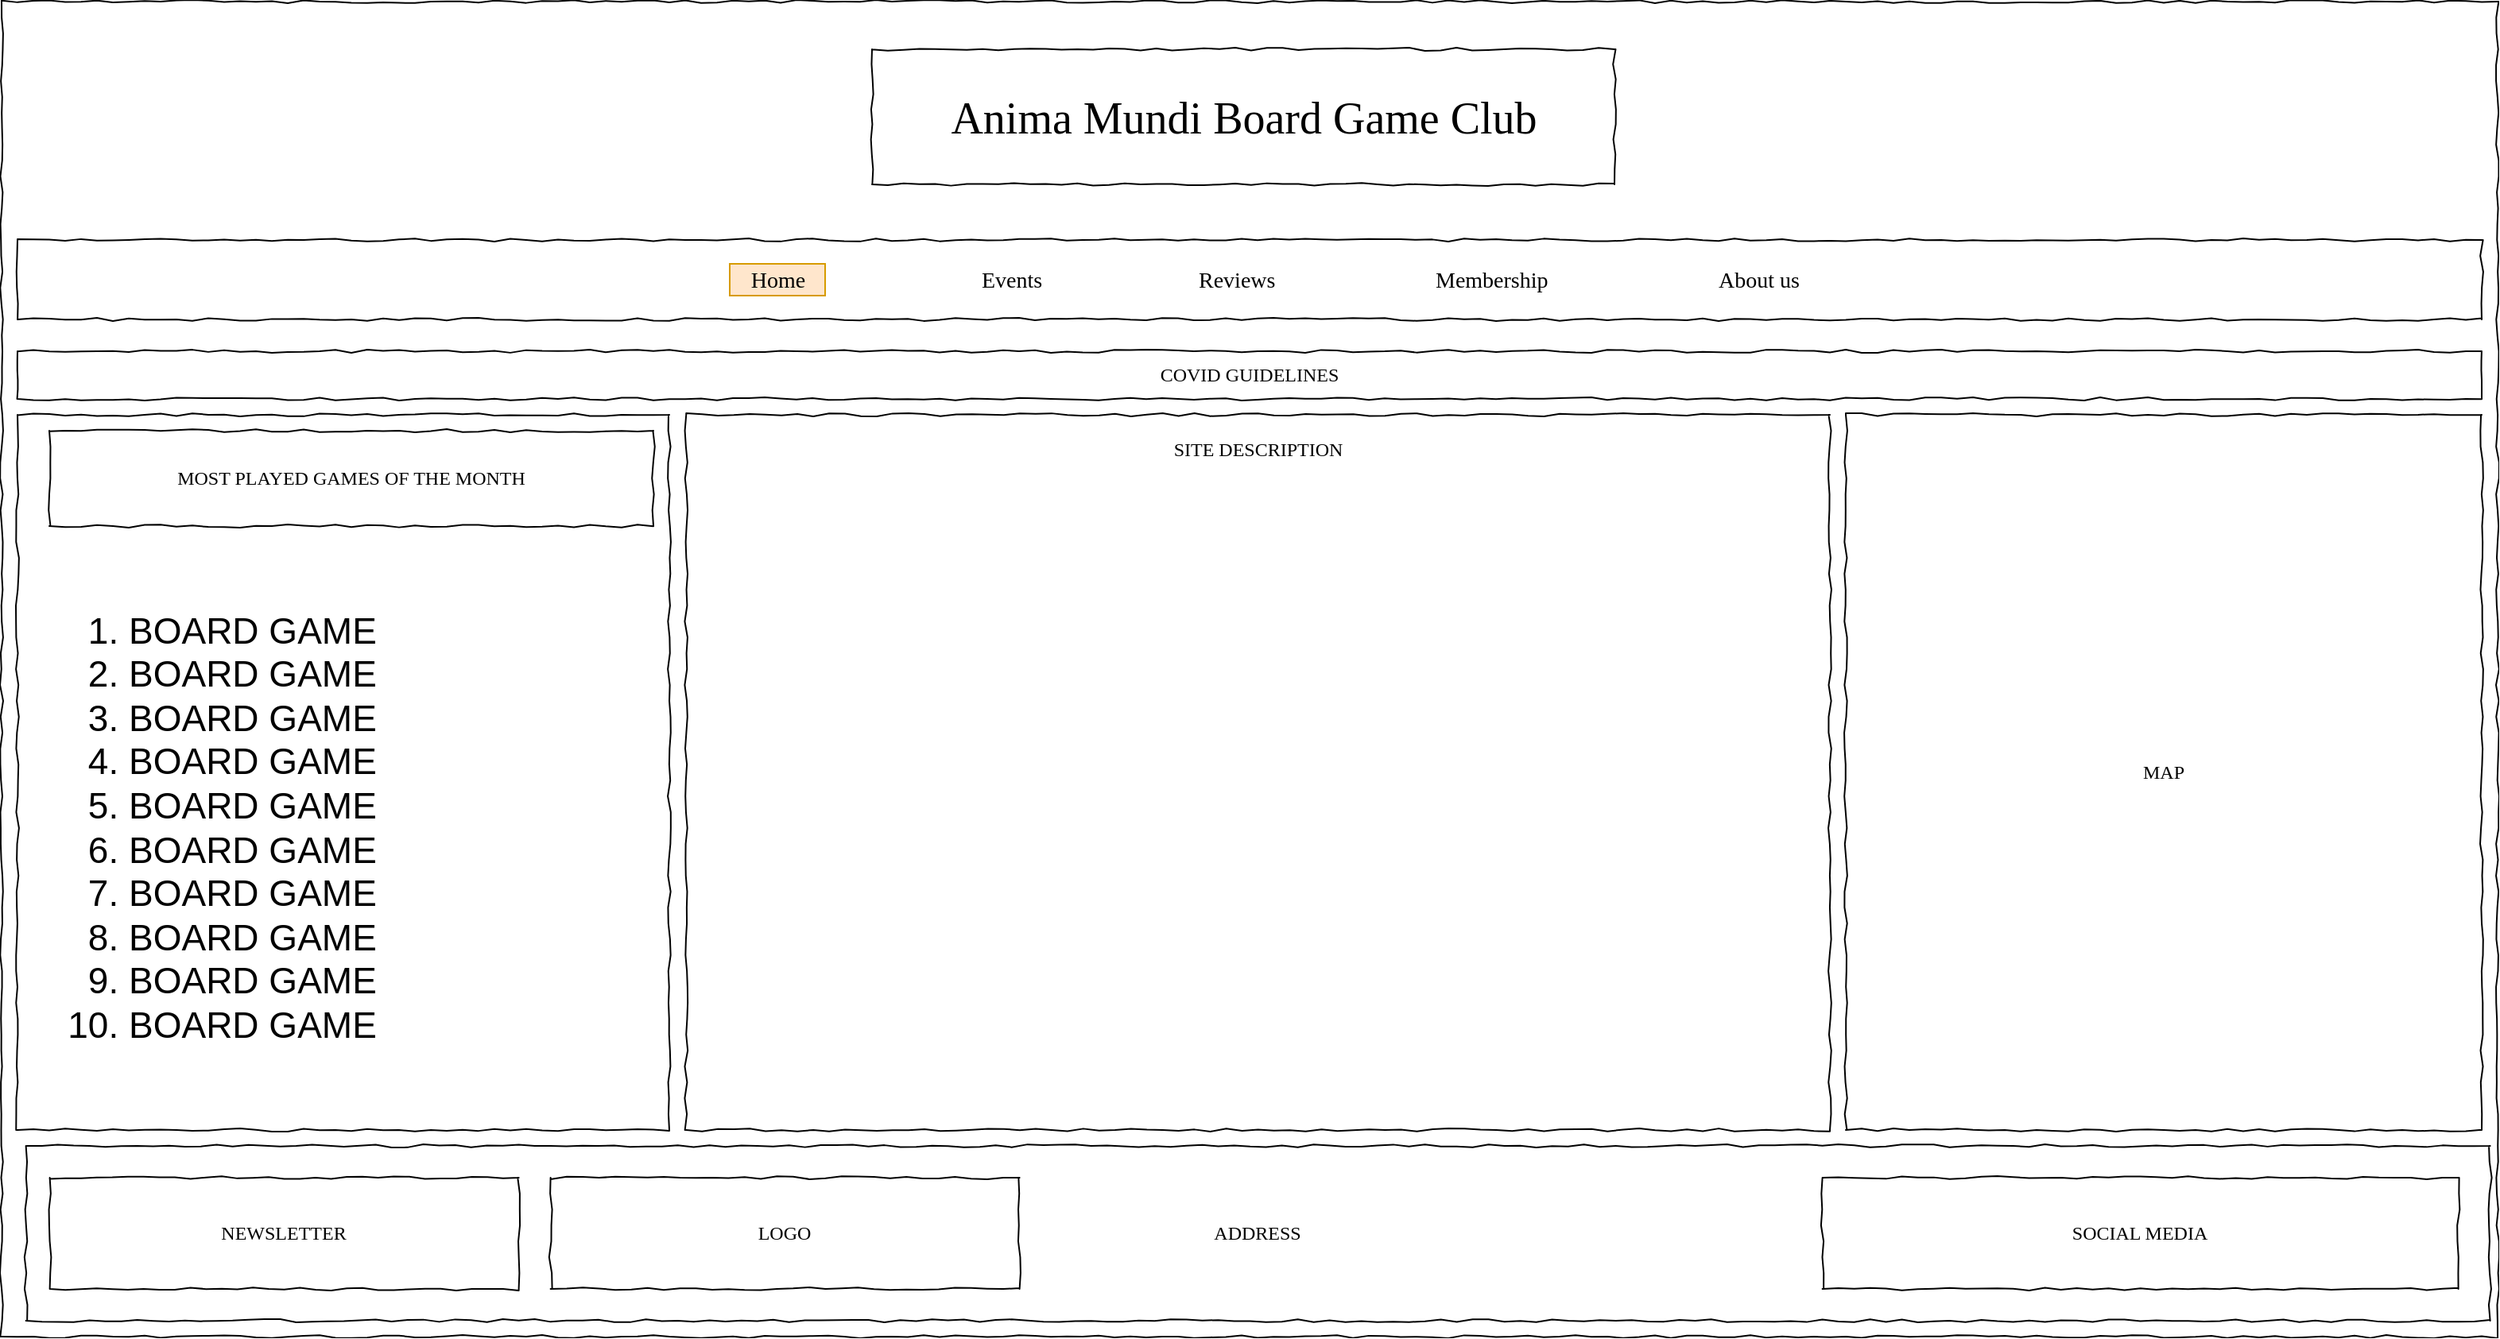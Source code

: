 <mxfile version="15.1.4" type="device" pages="7"><diagram name="Main" id="03018318-947c-dd8e-b7a3-06fadd420f32"><mxGraphModel dx="2142" dy="1365" grid="1" gridSize="10" guides="1" tooltips="1" connect="1" arrows="1" fold="1" page="1" pageScale="1" pageWidth="1600" pageHeight="1200" background="none" math="0" shadow="0"><root><mxCell id="0"/><mxCell id="1" parent="0"/><mxCell id="677b7b8949515195-1" value="" style="whiteSpace=wrap;html=1;rounded=0;shadow=0;labelBackgroundColor=none;strokeColor=#000000;strokeWidth=1;fillColor=none;fontFamily=Verdana;fontSize=12;fontColor=#000000;align=center;comic=1;" parent="1" vertex="1"><mxGeometry x="20" y="10" width="1570" height="840" as="geometry"/></mxCell><mxCell id="677b7b8949515195-2" value="Anima Mundi Board Game Club" style="whiteSpace=wrap;html=1;rounded=0;shadow=0;labelBackgroundColor=none;strokeWidth=1;fontFamily=Verdana;fontSize=28;align=center;comic=1;" parent="1" vertex="1"><mxGeometry x="567.5" y="40" width="467" height="85" as="geometry"/></mxCell><mxCell id="677b7b8949515195-8" value="" style="whiteSpace=wrap;html=1;rounded=0;shadow=0;labelBackgroundColor=none;strokeWidth=1;fillColor=none;fontFamily=Verdana;fontSize=12;align=center;comic=1;" parent="1" vertex="1"><mxGeometry x="30" y="270" width="410" height="450" as="geometry"/></mxCell><mxCell id="677b7b8949515195-10" value="" style="whiteSpace=wrap;html=1;rounded=0;shadow=0;labelBackgroundColor=none;strokeWidth=1;fillColor=none;fontFamily=Verdana;fontSize=12;align=center;comic=1;" parent="1" vertex="1"><mxGeometry x="30" y="160" width="1550" height="50" as="geometry"/></mxCell><mxCell id="677b7b8949515195-11" value="Home" style="text;html=1;points=[];align=center;verticalAlign=top;spacingTop=-4;fontSize=14;fontFamily=Verdana;fillColor=#ffe6cc;strokeColor=#d79b00;" parent="1" vertex="1"><mxGeometry x="478" y="175" width="60" height="20" as="geometry"/></mxCell><mxCell id="677b7b8949515195-12" value="Events" style="text;html=1;points=[];align=center;verticalAlign=top;spacingTop=-4;fontSize=14;fontFamily=Verdana" parent="1" vertex="1"><mxGeometry x="625" y="175" width="60" height="20" as="geometry"/></mxCell><mxCell id="677b7b8949515195-13" value="Reviews" style="text;html=1;points=[];align=left;verticalAlign=top;spacingTop=-4;fontSize=14;fontFamily=Verdana" parent="1" vertex="1"><mxGeometry x="771" y="175" width="60" height="20" as="geometry"/></mxCell><mxCell id="677b7b8949515195-15" value="&lt;div style=&quot;text-align: justify&quot;&gt;SITE DESCRIPTION&lt;/div&gt;" style="whiteSpace=wrap;html=1;rounded=0;shadow=0;labelBackgroundColor=none;strokeWidth=1;fillColor=none;fontFamily=Verdana;fontSize=12;align=center;verticalAlign=top;spacing=10;comic=1;" parent="1" vertex="1"><mxGeometry x="450.62" y="270" width="719.38" height="450" as="geometry"/></mxCell><mxCell id="677b7b8949515195-26" value="MAP" style="whiteSpace=wrap;html=1;rounded=0;shadow=0;labelBackgroundColor=none;strokeWidth=1;fillColor=none;fontFamily=Verdana;fontSize=12;align=center;comic=1;" parent="1" vertex="1"><mxGeometry x="1180" y="270" width="400" height="450" as="geometry"/></mxCell><mxCell id="k-GG3RUXwYEk20aegxlU-4" value="ADDRESS" style="whiteSpace=wrap;html=1;rounded=0;shadow=0;labelBackgroundColor=none;strokeWidth=1;fillColor=none;fontFamily=Verdana;fontSize=12;align=center;comic=1;" parent="1" vertex="1"><mxGeometry x="35.31" y="730" width="1550" height="110" as="geometry"/></mxCell><mxCell id="k-GG3RUXwYEk20aegxlU-6" value="COVID GUIDELINES" style="whiteSpace=wrap;html=1;rounded=0;shadow=0;labelBackgroundColor=none;strokeWidth=1;fillColor=none;fontFamily=Verdana;fontSize=12;align=center;comic=1;" parent="1" vertex="1"><mxGeometry x="30" y="230" width="1550" height="30" as="geometry"/></mxCell><mxCell id="k-GG3RUXwYEk20aegxlU-11" value="SOCIAL MEDIA" style="whiteSpace=wrap;html=1;rounded=0;shadow=0;labelBackgroundColor=none;strokeWidth=1;fillColor=none;fontFamily=Verdana;fontSize=12;align=center;comic=1;" parent="1" vertex="1"><mxGeometry x="1165.31" y="750" width="400" height="70" as="geometry"/></mxCell><mxCell id="GOJK8IqNdyb3k1FqaGKl-1" value="MOST PLAYED GAMES OF THE MONTH" style="whiteSpace=wrap;html=1;rounded=0;shadow=0;labelBackgroundColor=none;strokeWidth=1;fillColor=none;fontFamily=Verdana;fontSize=12;align=center;comic=1;" parent="1" vertex="1"><mxGeometry x="50" y="280" width="380" height="60" as="geometry"/></mxCell><mxCell id="GOJK8IqNdyb3k1FqaGKl-7" value="&lt;ol style=&quot;font-size: 23px;&quot;&gt;&lt;li style=&quot;font-size: 23px;&quot;&gt;BOARD GAME&lt;/li&gt;&lt;li style=&quot;font-size: 23px;&quot;&gt;BOARD GAME&lt;/li&gt;&lt;li style=&quot;font-size: 23px;&quot;&gt;BOARD GAME&lt;/li&gt;&lt;li style=&quot;font-size: 23px;&quot;&gt;BOARD GAME&lt;/li&gt;&lt;li style=&quot;font-size: 23px;&quot;&gt;BOARD GAME&lt;/li&gt;&lt;li style=&quot;font-size: 23px;&quot;&gt;BOARD GAME&lt;/li&gt;&lt;li style=&quot;font-size: 23px;&quot;&gt;BOARD GAME&lt;/li&gt;&lt;li style=&quot;font-size: 23px;&quot;&gt;BOARD GAME&lt;/li&gt;&lt;li style=&quot;font-size: 23px;&quot;&gt;BOARD GAME&lt;/li&gt;&lt;li style=&quot;font-size: 23px;&quot;&gt;BOARD GAME&lt;/li&gt;&lt;/ol&gt;" style="text;strokeColor=none;fillColor=none;html=1;whiteSpace=wrap;verticalAlign=middle;overflow=hidden;fontSize=23;spacingTop=0;spacing=15;" parent="1" vertex="1"><mxGeometry x="45" y="350" width="380" height="360" as="geometry"/></mxCell><mxCell id="eJZc40vha4-56mfr8BrR-1" value="About us" style="text;html=1;points=[];align=center;verticalAlign=top;spacingTop=-4;fontSize=14;fontFamily=Verdana;" parent="1" vertex="1"><mxGeometry x="1090" y="175" width="70" height="20" as="geometry"/></mxCell><mxCell id="eJZc40vha4-56mfr8BrR-2" value="Membership" style="text;html=1;points=[];align=left;verticalAlign=top;spacingTop=-4;fontSize=14;fontFamily=Verdana" parent="1" vertex="1"><mxGeometry x="920" y="175" width="83" height="20" as="geometry"/></mxCell><mxCell id="VcfmimgnizOlzM-Q1-WE-1" value="NEWSLETTER" style="whiteSpace=wrap;html=1;rounded=0;shadow=0;labelBackgroundColor=none;strokeWidth=1;fillColor=none;fontFamily=Verdana;fontSize=12;align=center;comic=1;" vertex="1" parent="1"><mxGeometry x="50.31" y="750" width="295" height="70" as="geometry"/></mxCell><mxCell id="VcfmimgnizOlzM-Q1-WE-2" value="LOGO" style="whiteSpace=wrap;html=1;rounded=0;shadow=0;labelBackgroundColor=none;strokeWidth=1;fillColor=none;fontFamily=Verdana;fontSize=12;align=center;comic=1;" vertex="1" parent="1"><mxGeometry x="365.31" y="750" width="295" height="70" as="geometry"/></mxCell></root></mxGraphModel></diagram><diagram name="Events" id="_TDW7Qhro5rWFL1rp3XJ"><mxGraphModel dx="2142" dy="1365" grid="1" gridSize="10" guides="1" tooltips="1" connect="1" arrows="1" fold="1" page="1" pageScale="1" pageWidth="1600" pageHeight="1200" background="none" math="0" shadow="0"><root><mxCell id="t6-bNSC78inA-mY6vj69-0"/><mxCell id="t6-bNSC78inA-mY6vj69-1" parent="t6-bNSC78inA-mY6vj69-0"/><mxCell id="t6-bNSC78inA-mY6vj69-2" value="" style="whiteSpace=wrap;html=1;rounded=0;shadow=0;labelBackgroundColor=none;strokeColor=#000000;strokeWidth=1;fillColor=none;fontFamily=Verdana;fontSize=12;fontColor=#000000;align=center;comic=1;" parent="t6-bNSC78inA-mY6vj69-1" vertex="1"><mxGeometry x="10" y="10" width="1580" height="1000" as="geometry"/></mxCell><mxCell id="t6-bNSC78inA-mY6vj69-5" value="CURRENT EVENTS" style="whiteSpace=wrap;html=1;rounded=0;shadow=0;labelBackgroundColor=none;strokeWidth=1;fillColor=none;fontFamily=Verdana;fontSize=12;align=center;comic=1;spacingLeft=20;labelPosition=center;verticalLabelPosition=top;verticalAlign=bottom;spacing=-27;" parent="t6-bNSC78inA-mY6vj69-1" vertex="1"><mxGeometry x="30" y="270" width="720" height="600" as="geometry"/></mxCell><mxCell id="t6-bNSC78inA-mY6vj69-20" value="PAST EVENTS" style="whiteSpace=wrap;html=1;rounded=0;shadow=0;labelBackgroundColor=none;strokeWidth=1;fillColor=none;fontFamily=Verdana;fontSize=12;align=center;comic=1;spacingLeft=20;labelPosition=center;verticalLabelPosition=top;verticalAlign=bottom;spacing=-21;" parent="t6-bNSC78inA-mY6vj69-1" vertex="1"><mxGeometry x="780" y="270" width="790" height="600" as="geometry"/></mxCell><mxCell id="ZzJkHAlWuJiuaTA5zk3n-27" value="Weekly Events" style="whiteSpace=wrap;html=1;rounded=0;shadow=0;labelBackgroundColor=none;strokeWidth=1;fillColor=none;fontFamily=Verdana;fontSize=12;align=left;comic=1;spacingLeft=20;" parent="t6-bNSC78inA-mY6vj69-1" vertex="1"><mxGeometry x="50" y="322.5" width="680" height="247.5" as="geometry"/></mxCell><mxCell id="pbylMQak9GpHLzQ9OBa7-9" value="" style="aspect=fixed;html=1;points=[];align=center;image;fontSize=12;image=img/lib/azure2/general/Image.svg;opacity=60;" parent="t6-bNSC78inA-mY6vj69-1" vertex="1"><mxGeometry x="1185" y="380" width="174.55" height="120" as="geometry"/></mxCell><mxCell id="pbylMQak9GpHLzQ9OBa7-11" value="" style="aspect=fixed;html=1;points=[];align=center;image;fontSize=12;image=img/lib/azure2/general/Image.svg;opacity=60;" parent="t6-bNSC78inA-mY6vj69-1" vertex="1"><mxGeometry x="1377.05" y="380" width="174.55" height="120" as="geometry"/></mxCell><mxCell id="pbylMQak9GpHLzQ9OBa7-13" value="" style="aspect=fixed;html=1;points=[];align=center;image;fontSize=12;image=img/lib/azure2/general/Image.svg;opacity=60;" parent="t6-bNSC78inA-mY6vj69-1" vertex="1"><mxGeometry x="1185" y="510" width="174.55" height="120" as="geometry"/></mxCell><mxCell id="pbylMQak9GpHLzQ9OBa7-14" value="" style="aspect=fixed;html=1;points=[];align=center;image;fontSize=12;image=img/lib/azure2/general/Image.svg;opacity=60;" parent="t6-bNSC78inA-mY6vj69-1" vertex="1"><mxGeometry x="1377.05" y="645" width="174.55" height="120" as="geometry"/></mxCell><mxCell id="pbylMQak9GpHLzQ9OBa7-15" value="" style="aspect=fixed;html=1;points=[];align=center;image;fontSize=12;image=img/lib/azure2/general/Image.svg;opacity=60;" parent="t6-bNSC78inA-mY6vj69-1" vertex="1"><mxGeometry x="1377.05" y="510" width="174.55" height="120" as="geometry"/></mxCell><mxCell id="pbylMQak9GpHLzQ9OBa7-16" value="" style="aspect=fixed;html=1;points=[];align=center;image;fontSize=12;image=img/lib/azure2/general/Image.svg;opacity=60;" parent="t6-bNSC78inA-mY6vj69-1" vertex="1"><mxGeometry x="1185" y="645" width="174.55" height="120" as="geometry"/></mxCell><mxCell id="w0N1gZ1I9rpGn9Orac1t-0" value="Monthly Events" style="whiteSpace=wrap;html=1;rounded=0;shadow=0;labelBackgroundColor=none;strokeWidth=1;fillColor=none;fontFamily=Verdana;fontSize=12;align=left;comic=1;spacingLeft=20;" parent="t6-bNSC78inA-mY6vj69-1" vertex="1"><mxGeometry x="50" y="580" width="680" height="250" as="geometry"/></mxCell><mxCell id="vstSz8brNGkEPBa22aNa-0" value="Anima Mundi Board Game Club" style="whiteSpace=wrap;html=1;rounded=0;shadow=0;labelBackgroundColor=none;strokeWidth=1;fontFamily=Verdana;fontSize=28;align=center;comic=1;" vertex="1" parent="t6-bNSC78inA-mY6vj69-1"><mxGeometry x="567.5" y="40" width="467" height="85" as="geometry"/></mxCell><mxCell id="vstSz8brNGkEPBa22aNa-1" value="" style="whiteSpace=wrap;html=1;rounded=0;shadow=0;labelBackgroundColor=none;strokeWidth=1;fillColor=none;fontFamily=Verdana;fontSize=12;align=center;comic=1;" vertex="1" parent="t6-bNSC78inA-mY6vj69-1"><mxGeometry x="30" y="160" width="1550" height="50" as="geometry"/></mxCell><mxCell id="BB3is0mNOPwqpfB2GKjL-0" value="Home" style="text;html=1;points=[];align=center;verticalAlign=top;spacingTop=-4;fontSize=14;fontFamily=Verdana;" vertex="1" parent="t6-bNSC78inA-mY6vj69-1"><mxGeometry x="478" y="175" width="60" height="20" as="geometry"/></mxCell><mxCell id="BB3is0mNOPwqpfB2GKjL-1" value="Events" style="text;html=1;points=[];align=center;verticalAlign=top;spacingTop=-4;fontSize=14;fontFamily=Verdana;fillColor=#ffe6cc;strokeColor=#d79b00;" vertex="1" parent="t6-bNSC78inA-mY6vj69-1"><mxGeometry x="625" y="175" width="60" height="20" as="geometry"/></mxCell><mxCell id="BB3is0mNOPwqpfB2GKjL-2" value="Reviews" style="text;html=1;points=[];align=left;verticalAlign=top;spacingTop=-4;fontSize=14;fontFamily=Verdana" vertex="1" parent="t6-bNSC78inA-mY6vj69-1"><mxGeometry x="771" y="175" width="60" height="20" as="geometry"/></mxCell><mxCell id="BB3is0mNOPwqpfB2GKjL-3" value="About us" style="text;html=1;points=[];align=center;verticalAlign=top;spacingTop=-4;fontSize=14;fontFamily=Verdana;" vertex="1" parent="t6-bNSC78inA-mY6vj69-1"><mxGeometry x="1090" y="175" width="70" height="20" as="geometry"/></mxCell><mxCell id="BB3is0mNOPwqpfB2GKjL-4" value="Membership" style="text;html=1;points=[];align=left;verticalAlign=top;spacingTop=-4;fontSize=14;fontFamily=Verdana" vertex="1" parent="t6-bNSC78inA-mY6vj69-1"><mxGeometry x="920" y="175" width="83" height="20" as="geometry"/></mxCell><mxCell id="ic4iN1dW1uV7S5KSCwOP-0" value="COVID GUIDELINES" style="whiteSpace=wrap;html=1;rounded=0;shadow=0;labelBackgroundColor=none;strokeWidth=1;fillColor=none;fontFamily=Verdana;fontSize=12;align=center;comic=1;" vertex="1" parent="t6-bNSC78inA-mY6vj69-1"><mxGeometry x="30" y="230" width="1550" height="30" as="geometry"/></mxCell><mxCell id="kJbrHZb5W9MPSKrwaLZk-0" value="ADDRESS" style="whiteSpace=wrap;html=1;rounded=0;shadow=0;labelBackgroundColor=none;strokeWidth=1;fillColor=none;fontFamily=Verdana;fontSize=12;align=center;comic=1;" vertex="1" parent="t6-bNSC78inA-mY6vj69-1"><mxGeometry x="26" y="890" width="1550" height="110" as="geometry"/></mxCell><mxCell id="kJbrHZb5W9MPSKrwaLZk-1" value="SOCIAL MEDIA" style="whiteSpace=wrap;html=1;rounded=0;shadow=0;labelBackgroundColor=none;strokeWidth=1;fillColor=none;fontFamily=Verdana;fontSize=12;align=center;comic=1;" vertex="1" parent="t6-bNSC78inA-mY6vj69-1"><mxGeometry x="1156" y="910" width="400" height="70" as="geometry"/></mxCell><mxCell id="kJbrHZb5W9MPSKrwaLZk-2" value="NEWSLETTER" style="whiteSpace=wrap;html=1;rounded=0;shadow=0;labelBackgroundColor=none;strokeWidth=1;fillColor=none;fontFamily=Verdana;fontSize=12;align=center;comic=1;" vertex="1" parent="t6-bNSC78inA-mY6vj69-1"><mxGeometry x="41" y="910" width="295" height="70" as="geometry"/></mxCell><mxCell id="kJbrHZb5W9MPSKrwaLZk-3" value="LOGO" style="whiteSpace=wrap;html=1;rounded=0;shadow=0;labelBackgroundColor=none;strokeWidth=1;fillColor=none;fontFamily=Verdana;fontSize=12;align=center;comic=1;" vertex="1" parent="t6-bNSC78inA-mY6vj69-1"><mxGeometry x="356" y="910" width="295" height="70" as="geometry"/></mxCell><mxCell id="kJbrHZb5W9MPSKrwaLZk-5" value="" style="aspect=fixed;html=1;points=[];align=center;image;fontSize=12;image=img/lib/azure2/general/Image.svg;opacity=60;" vertex="1" parent="t6-bNSC78inA-mY6vj69-1"><mxGeometry x="800" y="380" width="174.55" height="120" as="geometry"/></mxCell><mxCell id="kJbrHZb5W9MPSKrwaLZk-6" value="" style="aspect=fixed;html=1;points=[];align=center;image;fontSize=12;image=img/lib/azure2/general/Image.svg;opacity=60;" vertex="1" parent="t6-bNSC78inA-mY6vj69-1"><mxGeometry x="992.05" y="380" width="174.55" height="120" as="geometry"/></mxCell><mxCell id="kJbrHZb5W9MPSKrwaLZk-7" value="" style="aspect=fixed;html=1;points=[];align=center;image;fontSize=12;image=img/lib/azure2/general/Image.svg;opacity=60;" vertex="1" parent="t6-bNSC78inA-mY6vj69-1"><mxGeometry x="800" y="510" width="174.55" height="120" as="geometry"/></mxCell><mxCell id="kJbrHZb5W9MPSKrwaLZk-8" value="" style="aspect=fixed;html=1;points=[];align=center;image;fontSize=12;image=img/lib/azure2/general/Image.svg;opacity=60;" vertex="1" parent="t6-bNSC78inA-mY6vj69-1"><mxGeometry x="992.05" y="645" width="174.55" height="120" as="geometry"/></mxCell><mxCell id="kJbrHZb5W9MPSKrwaLZk-9" value="" style="aspect=fixed;html=1;points=[];align=center;image;fontSize=12;image=img/lib/azure2/general/Image.svg;opacity=60;" vertex="1" parent="t6-bNSC78inA-mY6vj69-1"><mxGeometry x="992.05" y="510" width="174.55" height="120" as="geometry"/></mxCell><mxCell id="kJbrHZb5W9MPSKrwaLZk-10" value="" style="aspect=fixed;html=1;points=[];align=center;image;fontSize=12;image=img/lib/azure2/general/Image.svg;opacity=60;" vertex="1" parent="t6-bNSC78inA-mY6vj69-1"><mxGeometry x="800" y="645" width="174.55" height="120" as="geometry"/></mxCell><mxCell id="JMoNKvjKTdtc05txGNzY-0" style="edgeStyle=orthogonalEdgeStyle;rounded=0;orthogonalLoop=1;jettySize=auto;html=1;entryX=-0.001;entryY=0.513;entryDx=0;entryDy=0;entryPerimeter=0;" edge="1" parent="t6-bNSC78inA-mY6vj69-1" target="JMoNKvjKTdtc05txGNzY-1"><mxGeometry relative="1" as="geometry"><mxPoint x="1897.19" y="380" as="targetPoint"/><mxPoint x="1551.6" y="395" as="sourcePoint"/></mxGeometry></mxCell><mxCell id="JMoNKvjKTdtc05txGNzY-2" value="" style="whiteSpace=wrap;html=1;rounded=0;shadow=0;labelBackgroundColor=none;strokeColor=#000000;strokeWidth=1;fillColor=none;fontFamily=Verdana;fontSize=12;fontColor=#000000;align=center;comic=1;" vertex="1" parent="t6-bNSC78inA-mY6vj69-1"><mxGeometry x="1620" y="10" width="1580" height="1000" as="geometry"/></mxCell><mxCell id="JMoNKvjKTdtc05txGNzY-3" value="CURRENT EVENTS" style="whiteSpace=wrap;html=1;rounded=0;shadow=0;labelBackgroundColor=none;strokeWidth=1;fillColor=none;fontFamily=Verdana;fontSize=12;align=center;comic=1;spacingLeft=20;labelPosition=center;verticalLabelPosition=top;verticalAlign=bottom;spacing=-27;" vertex="1" parent="t6-bNSC78inA-mY6vj69-1"><mxGeometry x="1640" y="270" width="720" height="600" as="geometry"/></mxCell><mxCell id="JMoNKvjKTdtc05txGNzY-4" value="PAST EVENTS" style="whiteSpace=wrap;html=1;rounded=0;shadow=0;labelBackgroundColor=none;strokeWidth=1;fillColor=none;fontFamily=Verdana;fontSize=12;align=center;comic=1;spacingLeft=20;labelPosition=center;verticalLabelPosition=top;verticalAlign=bottom;spacing=-21;" vertex="1" parent="t6-bNSC78inA-mY6vj69-1"><mxGeometry x="2390" y="270" width="790" height="600" as="geometry"/></mxCell><mxCell id="JMoNKvjKTdtc05txGNzY-5" value="Weekly Events" style="whiteSpace=wrap;html=1;rounded=0;shadow=0;labelBackgroundColor=none;strokeWidth=1;fillColor=none;fontFamily=Verdana;fontSize=12;align=left;comic=1;spacingLeft=20;" vertex="1" parent="t6-bNSC78inA-mY6vj69-1"><mxGeometry x="1660" y="322.5" width="680" height="247.5" as="geometry"/></mxCell><mxCell id="JMoNKvjKTdtc05txGNzY-6" value="" style="aspect=fixed;html=1;points=[];align=center;image;fontSize=12;image=img/lib/azure2/general/Image.svg;opacity=60;" vertex="1" parent="t6-bNSC78inA-mY6vj69-1"><mxGeometry x="2795" y="380" width="174.55" height="120" as="geometry"/></mxCell><mxCell id="JMoNKvjKTdtc05txGNzY-7" value="" style="aspect=fixed;html=1;points=[];align=center;image;fontSize=12;image=img/lib/azure2/general/Image.svg;opacity=60;" vertex="1" parent="t6-bNSC78inA-mY6vj69-1"><mxGeometry x="2987.05" y="380" width="174.55" height="120" as="geometry"/></mxCell><mxCell id="JMoNKvjKTdtc05txGNzY-8" value="" style="aspect=fixed;html=1;points=[];align=center;image;fontSize=12;image=img/lib/azure2/general/Image.svg;opacity=60;" vertex="1" parent="t6-bNSC78inA-mY6vj69-1"><mxGeometry x="2795" y="510" width="174.55" height="120" as="geometry"/></mxCell><mxCell id="JMoNKvjKTdtc05txGNzY-9" value="" style="aspect=fixed;html=1;points=[];align=center;image;fontSize=12;image=img/lib/azure2/general/Image.svg;opacity=60;" vertex="1" parent="t6-bNSC78inA-mY6vj69-1"><mxGeometry x="2987.05" y="645" width="174.55" height="120" as="geometry"/></mxCell><mxCell id="JMoNKvjKTdtc05txGNzY-10" value="" style="aspect=fixed;html=1;points=[];align=center;image;fontSize=12;image=img/lib/azure2/general/Image.svg;opacity=60;" vertex="1" parent="t6-bNSC78inA-mY6vj69-1"><mxGeometry x="2987.05" y="510" width="174.55" height="120" as="geometry"/></mxCell><mxCell id="JMoNKvjKTdtc05txGNzY-11" value="" style="aspect=fixed;html=1;points=[];align=center;image;fontSize=12;image=img/lib/azure2/general/Image.svg;opacity=60;" vertex="1" parent="t6-bNSC78inA-mY6vj69-1"><mxGeometry x="2795" y="645" width="174.55" height="120" as="geometry"/></mxCell><mxCell id="JMoNKvjKTdtc05txGNzY-12" value="Monthly Events" style="whiteSpace=wrap;html=1;rounded=0;shadow=0;labelBackgroundColor=none;strokeWidth=1;fillColor=none;fontFamily=Verdana;fontSize=12;align=left;comic=1;spacingLeft=20;" vertex="1" parent="t6-bNSC78inA-mY6vj69-1"><mxGeometry x="1660" y="580" width="680" height="250" as="geometry"/></mxCell><mxCell id="JMoNKvjKTdtc05txGNzY-13" value="Anima Mundi Board Game Club" style="whiteSpace=wrap;html=1;rounded=0;shadow=0;labelBackgroundColor=none;strokeWidth=1;fontFamily=Verdana;fontSize=28;align=center;comic=1;" vertex="1" parent="t6-bNSC78inA-mY6vj69-1"><mxGeometry x="2177.5" y="40" width="467" height="85" as="geometry"/></mxCell><mxCell id="JMoNKvjKTdtc05txGNzY-14" value="" style="whiteSpace=wrap;html=1;rounded=0;shadow=0;labelBackgroundColor=none;strokeWidth=1;fillColor=none;fontFamily=Verdana;fontSize=12;align=center;comic=1;" vertex="1" parent="t6-bNSC78inA-mY6vj69-1"><mxGeometry x="1640" y="160" width="1550" height="50" as="geometry"/></mxCell><mxCell id="JMoNKvjKTdtc05txGNzY-15" value="Home" style="text;html=1;points=[];align=center;verticalAlign=top;spacingTop=-4;fontSize=14;fontFamily=Verdana;" vertex="1" parent="t6-bNSC78inA-mY6vj69-1"><mxGeometry x="2088" y="175" width="60" height="20" as="geometry"/></mxCell><mxCell id="JMoNKvjKTdtc05txGNzY-16" value="Events" style="text;html=1;points=[];align=center;verticalAlign=top;spacingTop=-4;fontSize=14;fontFamily=Verdana;fillColor=#ffe6cc;strokeColor=#d79b00;" vertex="1" parent="t6-bNSC78inA-mY6vj69-1"><mxGeometry x="2235" y="175" width="60" height="20" as="geometry"/></mxCell><mxCell id="JMoNKvjKTdtc05txGNzY-17" value="Reviews" style="text;html=1;points=[];align=left;verticalAlign=top;spacingTop=-4;fontSize=14;fontFamily=Verdana" vertex="1" parent="t6-bNSC78inA-mY6vj69-1"><mxGeometry x="2381" y="175" width="60" height="20" as="geometry"/></mxCell><mxCell id="JMoNKvjKTdtc05txGNzY-18" value="About us" style="text;html=1;points=[];align=center;verticalAlign=top;spacingTop=-4;fontSize=14;fontFamily=Verdana;" vertex="1" parent="t6-bNSC78inA-mY6vj69-1"><mxGeometry x="2700" y="175" width="70" height="20" as="geometry"/></mxCell><mxCell id="JMoNKvjKTdtc05txGNzY-19" value="Membership" style="text;html=1;points=[];align=left;verticalAlign=top;spacingTop=-4;fontSize=14;fontFamily=Verdana" vertex="1" parent="t6-bNSC78inA-mY6vj69-1"><mxGeometry x="2530" y="175" width="83" height="20" as="geometry"/></mxCell><mxCell id="JMoNKvjKTdtc05txGNzY-20" value="COVID GUIDELINES" style="whiteSpace=wrap;html=1;rounded=0;shadow=0;labelBackgroundColor=none;strokeWidth=1;fillColor=none;fontFamily=Verdana;fontSize=12;align=center;comic=1;" vertex="1" parent="t6-bNSC78inA-mY6vj69-1"><mxGeometry x="1640" y="230" width="1550" height="30" as="geometry"/></mxCell><mxCell id="JMoNKvjKTdtc05txGNzY-21" value="ADDRESS" style="whiteSpace=wrap;html=1;rounded=0;shadow=0;labelBackgroundColor=none;strokeWidth=1;fillColor=none;fontFamily=Verdana;fontSize=12;align=center;comic=1;" vertex="1" parent="t6-bNSC78inA-mY6vj69-1"><mxGeometry x="1636" y="890" width="1550" height="110" as="geometry"/></mxCell><mxCell id="JMoNKvjKTdtc05txGNzY-22" value="SOCIAL MEDIA" style="whiteSpace=wrap;html=1;rounded=0;shadow=0;labelBackgroundColor=none;strokeWidth=1;fillColor=none;fontFamily=Verdana;fontSize=12;align=center;comic=1;" vertex="1" parent="t6-bNSC78inA-mY6vj69-1"><mxGeometry x="2766" y="910" width="400" height="70" as="geometry"/></mxCell><mxCell id="JMoNKvjKTdtc05txGNzY-23" value="NEWSLETTER" style="whiteSpace=wrap;html=1;rounded=0;shadow=0;labelBackgroundColor=none;strokeWidth=1;fillColor=none;fontFamily=Verdana;fontSize=12;align=center;comic=1;" vertex="1" parent="t6-bNSC78inA-mY6vj69-1"><mxGeometry x="1651" y="910" width="295" height="70" as="geometry"/></mxCell><mxCell id="JMoNKvjKTdtc05txGNzY-24" value="LOGO" style="whiteSpace=wrap;html=1;rounded=0;shadow=0;labelBackgroundColor=none;strokeWidth=1;fillColor=none;fontFamily=Verdana;fontSize=12;align=center;comic=1;" vertex="1" parent="t6-bNSC78inA-mY6vj69-1"><mxGeometry x="1966" y="910" width="295" height="70" as="geometry"/></mxCell><mxCell id="JMoNKvjKTdtc05txGNzY-25" value="" style="aspect=fixed;html=1;points=[];align=center;image;fontSize=12;image=img/lib/azure2/general/Image.svg;opacity=60;" vertex="1" parent="t6-bNSC78inA-mY6vj69-1"><mxGeometry x="2410" y="380" width="174.55" height="120" as="geometry"/></mxCell><mxCell id="JMoNKvjKTdtc05txGNzY-26" value="" style="aspect=fixed;html=1;points=[];align=center;image;fontSize=12;image=img/lib/azure2/general/Image.svg;opacity=60;" vertex="1" parent="t6-bNSC78inA-mY6vj69-1"><mxGeometry x="2602.05" y="380" width="174.55" height="120" as="geometry"/></mxCell><mxCell id="JMoNKvjKTdtc05txGNzY-27" value="" style="aspect=fixed;html=1;points=[];align=center;image;fontSize=12;image=img/lib/azure2/general/Image.svg;opacity=60;" vertex="1" parent="t6-bNSC78inA-mY6vj69-1"><mxGeometry x="2410" y="510" width="174.55" height="120" as="geometry"/></mxCell><mxCell id="JMoNKvjKTdtc05txGNzY-28" value="" style="aspect=fixed;html=1;points=[];align=center;image;fontSize=12;image=img/lib/azure2/general/Image.svg;opacity=60;" vertex="1" parent="t6-bNSC78inA-mY6vj69-1"><mxGeometry x="2602.05" y="645" width="174.55" height="120" as="geometry"/></mxCell><mxCell id="JMoNKvjKTdtc05txGNzY-29" value="" style="aspect=fixed;html=1;points=[];align=center;image;fontSize=12;image=img/lib/azure2/general/Image.svg;opacity=60;" vertex="1" parent="t6-bNSC78inA-mY6vj69-1"><mxGeometry x="2602.05" y="510" width="174.55" height="120" as="geometry"/></mxCell><mxCell id="JMoNKvjKTdtc05txGNzY-30" value="" style="aspect=fixed;html=1;points=[];align=center;image;fontSize=12;image=img/lib/azure2/general/Image.svg;opacity=60;" vertex="1" parent="t6-bNSC78inA-mY6vj69-1"><mxGeometry x="2410" y="645" width="174.55" height="120" as="geometry"/></mxCell><mxCell id="JMoNKvjKTdtc05txGNzY-32" value="" style="rounded=0;whiteSpace=wrap;html=1;fillColor=#B8B8B8;fillOpacity=80;" vertex="1" parent="t6-bNSC78inA-mY6vj69-1"><mxGeometry x="1620" y="10" width="1580" height="1000" as="geometry"/></mxCell><mxCell id="JMoNKvjKTdtc05txGNzY-1" value="TO OPEN IN THE SAME PAGE IN A BIGGER SIZE" style="aspect=fixed;html=1;points=[];align=center;image;fontSize=12;image=img/lib/azure2/general/Image.svg;opacity=60;" vertex="1" parent="t6-bNSC78inA-mY6vj69-1"><mxGeometry x="1880" y="125" width="1141.82" height="785" as="geometry"/></mxCell><mxCell id="JMoNKvjKTdtc05txGNzY-33" value="" style="shape=image;html=1;verticalAlign=top;verticalLabelPosition=bottom;labelBackgroundColor=#ffffff;imageAspect=0;aspect=fixed;image=https://cdn4.iconfinder.com/data/icons/feather/24/x-128.png;fillColor=#B8B8B8;gradientColor=none;" vertex="1" parent="t6-bNSC78inA-mY6vj69-1"><mxGeometry x="3110" y="30" width="70" height="70" as="geometry"/></mxCell><mxCell id="JMoNKvjKTdtc05txGNzY-34" value="" style="html=1;shadow=0;dashed=0;align=center;verticalAlign=middle;shape=mxgraph.arrows2.arrow;dy=0.6;dx=40;notch=0;fillColor=#B8B8B8;gradientColor=none;" vertex="1" parent="t6-bNSC78inA-mY6vj69-1"><mxGeometry x="3100" y="470" width="40" height="110" as="geometry"/></mxCell><mxCell id="JMoNKvjKTdtc05txGNzY-35" value="" style="html=1;shadow=0;dashed=0;align=center;verticalAlign=middle;shape=mxgraph.arrows2.arrow;dy=0.6;dx=40;flipH=1;notch=0;fillColor=#B8B8B8;gradientColor=none;" vertex="1" parent="t6-bNSC78inA-mY6vj69-1"><mxGeometry x="1710" y="482.5" width="40" height="97.5" as="geometry"/></mxCell></root></mxGraphModel></diagram><diagram name="Reviews - Articles" id="TYI2n_GWGkfiC5WvN3jg"><mxGraphModel dx="1821" dy="1160" grid="1" gridSize="10" guides="1" tooltips="1" connect="1" arrows="1" fold="1" page="1" pageScale="1" pageWidth="1169" pageHeight="827" background="none" math="0" shadow="0"><root><mxCell id="YEVu-PI1zoeRwZROw61F-0"/><mxCell id="YEVu-PI1zoeRwZROw61F-1" parent="YEVu-PI1zoeRwZROw61F-0"/><mxCell id="YEVu-PI1zoeRwZROw61F-2" value="" style="whiteSpace=wrap;html=1;rounded=0;shadow=0;labelBackgroundColor=none;strokeColor=#000000;strokeWidth=1;fillColor=none;fontFamily=Verdana;fontSize=12;fontColor=#000000;align=center;comic=1;" parent="YEVu-PI1zoeRwZROw61F-1" vertex="1"><mxGeometry x="30" y="20" width="1130" height="1610" as="geometry"/></mxCell><mxCell id="YEVu-PI1zoeRwZROw61F-3" value="Anima Mundi Board Game Club" style="whiteSpace=wrap;html=1;rounded=0;shadow=0;labelBackgroundColor=none;strokeWidth=1;fontFamily=Verdana;fontSize=28;align=center;comic=1;" parent="YEVu-PI1zoeRwZROw61F-1" vertex="1"><mxGeometry x="351" y="55" width="467" height="85" as="geometry"/></mxCell><mxCell id="YEVu-PI1zoeRwZROw61F-5" value="ARTICLE 1" style="whiteSpace=wrap;html=1;rounded=0;shadow=0;labelBackgroundColor=none;strokeWidth=1;fillColor=none;fontFamily=Verdana;fontSize=12;align=center;comic=1;" parent="YEVu-PI1zoeRwZROw61F-1" vertex="1"><mxGeometry x="95" y="440" width="980" height="180" as="geometry"/></mxCell><mxCell id="YEVu-PI1zoeRwZROw61F-6" value="" style="whiteSpace=wrap;html=1;rounded=0;shadow=0;labelBackgroundColor=none;strokeWidth=1;fillColor=none;fontFamily=Verdana;fontSize=12;align=center;comic=1;" parent="YEVu-PI1zoeRwZROw61F-1" vertex="1"><mxGeometry x="30" y="160" width="1110" height="50" as="geometry"/></mxCell><mxCell id="YEVu-PI1zoeRwZROw61F-7" value="Home" style="text;html=1;points=[];align=left;verticalAlign=top;spacingTop=-4;fontSize=14;fontFamily=Verdana" parent="YEVu-PI1zoeRwZROw61F-1" vertex="1"><mxGeometry x="262" y="175" width="60" height="20" as="geometry"/></mxCell><mxCell id="YEVu-PI1zoeRwZROw61F-8" value="Events" style="text;html=1;points=[];align=left;verticalAlign=top;spacingTop=-4;fontSize=14;fontFamily=Verdana" parent="YEVu-PI1zoeRwZROw61F-1" vertex="1"><mxGeometry x="409" y="175" width="60" height="20" as="geometry"/></mxCell><mxCell id="YEVu-PI1zoeRwZROw61F-9" value="Reviews" style="text;html=1;points=[];align=left;verticalAlign=top;spacingTop=-4;fontSize=14;fontFamily=Verdana;fillColor=#ffe6cc;strokeColor=#d79b00;" parent="YEVu-PI1zoeRwZROw61F-1" vertex="1"><mxGeometry x="555" y="175" width="60" height="20" as="geometry"/></mxCell><mxCell id="YEVu-PI1zoeRwZROw61F-14" value="ADDRESS" style="whiteSpace=wrap;html=1;rounded=0;shadow=0;labelBackgroundColor=none;strokeWidth=1;fillColor=none;fontFamily=Verdana;fontSize=12;align=center;comic=1;" parent="YEVu-PI1zoeRwZROw61F-1" vertex="1"><mxGeometry x="40" y="1500" width="1110" height="110" as="geometry"/></mxCell><mxCell id="YEVu-PI1zoeRwZROw61F-15" value="COVID GUIDELINES" style="whiteSpace=wrap;html=1;rounded=0;shadow=0;labelBackgroundColor=none;strokeWidth=1;fillColor=none;fontFamily=Verdana;fontSize=12;align=center;comic=1;" parent="YEVu-PI1zoeRwZROw61F-1" vertex="1"><mxGeometry x="30" y="230" width="1120" height="30" as="geometry"/></mxCell><mxCell id="sh-ux3oeJtH3sTLAiefv-2" value="ARTICLES" style="whiteSpace=wrap;html=1;rounded=0;shadow=0;labelBackgroundColor=none;strokeWidth=1;fillColor=#ffe6cc;fontFamily=Verdana;fontSize=12;align=center;comic=1;strokeColor=#d79b00;" parent="YEVu-PI1zoeRwZROw61F-1" vertex="1"><mxGeometry x="405" y="290" width="157" height="70" as="geometry"/></mxCell><mxCell id="sh-ux3oeJtH3sTLAiefv-3" value="VIDEOS" style="whiteSpace=wrap;html=1;rounded=0;shadow=0;labelBackgroundColor=none;strokeWidth=1;fillColor=none;fontFamily=Verdana;fontSize=12;align=center;comic=1;" parent="YEVu-PI1zoeRwZROw61F-1" vertex="1"><mxGeometry x="605" y="290" width="157" height="70" as="geometry"/></mxCell><mxCell id="sh-ux3oeJtH3sTLAiefv-9" value="ARTICLE 2" style="whiteSpace=wrap;html=1;rounded=0;shadow=0;labelBackgroundColor=none;strokeWidth=1;fillColor=none;fontFamily=Verdana;fontSize=12;align=center;comic=1;" parent="YEVu-PI1zoeRwZROw61F-1" vertex="1"><mxGeometry x="95" y="640" width="980" height="180" as="geometry"/></mxCell><mxCell id="sh-ux3oeJtH3sTLAiefv-10" value="ARTICLE 3" style="whiteSpace=wrap;html=1;rounded=0;shadow=0;labelBackgroundColor=none;strokeWidth=1;fillColor=none;fontFamily=Verdana;fontSize=12;align=center;comic=1;" parent="YEVu-PI1zoeRwZROw61F-1" vertex="1"><mxGeometry x="95" y="840" width="980" height="190" as="geometry"/></mxCell><mxCell id="-wrxc94k988-5BezM-_0-0" value="ARTICLE 4" style="whiteSpace=wrap;html=1;rounded=0;shadow=0;labelBackgroundColor=none;strokeWidth=1;fillColor=none;fontFamily=Verdana;fontSize=12;align=center;comic=1;" parent="YEVu-PI1zoeRwZROw61F-1" vertex="1"><mxGeometry x="95" y="1050" width="980" height="180" as="geometry"/></mxCell><mxCell id="-wrxc94k988-5BezM-_0-1" value="ARTICLE 5" style="whiteSpace=wrap;html=1;rounded=0;shadow=0;labelBackgroundColor=none;strokeWidth=1;fillColor=none;fontFamily=Verdana;fontSize=12;align=center;comic=1;" parent="YEVu-PI1zoeRwZROw61F-1" vertex="1"><mxGeometry x="95" y="1250" width="980" height="180" as="geometry"/></mxCell><mxCell id="-wrxc94k988-5BezM-_0-7" value="" style="aspect=fixed;html=1;points=[];align=center;image;fontSize=12;image=img/lib/azure2/general/Image.svg;opacity=60;" parent="YEVu-PI1zoeRwZROw61F-1" vertex="1"><mxGeometry x="115" y="450" width="232.73" height="160" as="geometry"/></mxCell><mxCell id="-wrxc94k988-5BezM-_0-8" value="" style="aspect=fixed;html=1;points=[];align=center;image;fontSize=12;image=img/lib/azure2/general/Image.svg;opacity=60;" parent="YEVu-PI1zoeRwZROw61F-1" vertex="1"><mxGeometry x="115" y="650" width="232.73" height="160" as="geometry"/></mxCell><mxCell id="-wrxc94k988-5BezM-_0-9" value="" style="aspect=fixed;html=1;points=[];align=center;image;fontSize=12;image=img/lib/azure2/general/Image.svg;opacity=60;" parent="YEVu-PI1zoeRwZROw61F-1" vertex="1"><mxGeometry x="115" y="855" width="232.73" height="160" as="geometry"/></mxCell><mxCell id="-wrxc94k988-5BezM-_0-10" value="" style="aspect=fixed;html=1;points=[];align=center;image;fontSize=12;image=img/lib/azure2/general/Image.svg;opacity=60;" parent="YEVu-PI1zoeRwZROw61F-1" vertex="1"><mxGeometry x="115" y="1060" width="232.73" height="160" as="geometry"/></mxCell><mxCell id="-wrxc94k988-5BezM-_0-11" value="" style="aspect=fixed;html=1;points=[];align=center;image;fontSize=12;image=img/lib/azure2/general/Image.svg;opacity=60;" parent="YEVu-PI1zoeRwZROw61F-1" vertex="1"><mxGeometry x="115" y="1260" width="232.73" height="160" as="geometry"/></mxCell><mxCell id="RT9LzpR6PZ0AlNGtbMeb-0" value="About us" style="text;html=1;points=[];align=center;verticalAlign=top;spacingTop=-4;fontSize=14;fontFamily=Verdana;" parent="YEVu-PI1zoeRwZROw61F-1" vertex="1"><mxGeometry x="892.5" y="175" width="70" height="20" as="geometry"/></mxCell><mxCell id="RT9LzpR6PZ0AlNGtbMeb-1" value="Membership" style="text;html=1;points=[];align=left;verticalAlign=top;spacingTop=-4;fontSize=14;fontFamily=Verdana" parent="YEVu-PI1zoeRwZROw61F-1" vertex="1"><mxGeometry x="702.5" y="175" width="83" height="20" as="geometry"/></mxCell><mxCell id="gYS_WAgCBFuyKUamKSVJ-0" value="SOCIAL MEDIA" style="whiteSpace=wrap;html=1;rounded=0;shadow=0;labelBackgroundColor=none;strokeWidth=1;fillColor=none;fontFamily=Verdana;fontSize=12;align=center;comic=1;" vertex="1" parent="YEVu-PI1zoeRwZROw61F-1"><mxGeometry x="820" y="1520" width="320" height="70" as="geometry"/></mxCell><mxCell id="gYS_WAgCBFuyKUamKSVJ-1" value="NEWSLETTER" style="whiteSpace=wrap;html=1;rounded=0;shadow=0;labelBackgroundColor=none;strokeWidth=1;fillColor=none;fontFamily=Verdana;fontSize=12;align=center;comic=1;" vertex="1" parent="YEVu-PI1zoeRwZROw61F-1"><mxGeometry x="50" y="1520" width="250" height="70" as="geometry"/></mxCell><mxCell id="gYS_WAgCBFuyKUamKSVJ-2" value="LOGO" style="whiteSpace=wrap;html=1;rounded=0;shadow=0;labelBackgroundColor=none;strokeWidth=1;fillColor=none;fontFamily=Verdana;fontSize=12;align=center;comic=1;" vertex="1" parent="YEVu-PI1zoeRwZROw61F-1"><mxGeometry x="310" y="1520" width="200" height="70" as="geometry"/></mxCell></root></mxGraphModel></diagram><diagram name="Reviews - Videos" id="mNj0Iz1JmeyYvMUV0ERa"><mxGraphModel dx="1821" dy="1160" grid="1" gridSize="10" guides="1" tooltips="1" connect="1" arrows="1" fold="1" page="1" pageScale="1" pageWidth="1169" pageHeight="827" background="none" math="0" shadow="0"><root><mxCell id="_13mMTRN-nmR6PIEwYjx-0"/><mxCell id="_13mMTRN-nmR6PIEwYjx-1" parent="_13mMTRN-nmR6PIEwYjx-0"/><mxCell id="_13mMTRN-nmR6PIEwYjx-2" value="" style="whiteSpace=wrap;html=1;rounded=0;shadow=0;labelBackgroundColor=none;strokeColor=#000000;strokeWidth=1;fillColor=none;fontFamily=Verdana;fontSize=12;fontColor=#000000;align=center;comic=1;" parent="_13mMTRN-nmR6PIEwYjx-1" vertex="1"><mxGeometry x="30" y="20" width="1130" height="1610" as="geometry"/></mxCell><mxCell id="_13mMTRN-nmR6PIEwYjx-3" value="Anima Mundi Board Game Club" style="whiteSpace=wrap;html=1;rounded=0;shadow=0;labelBackgroundColor=none;strokeWidth=1;fontFamily=Verdana;fontSize=28;align=center;comic=1;" parent="_13mMTRN-nmR6PIEwYjx-1" vertex="1"><mxGeometry x="351" y="55" width="467" height="85" as="geometry"/></mxCell><mxCell id="_13mMTRN-nmR6PIEwYjx-5" value="VIDEO DESCRIPTION 1" style="whiteSpace=wrap;html=1;rounded=0;shadow=0;labelBackgroundColor=none;strokeWidth=1;fillColor=none;fontFamily=Verdana;fontSize=12;align=center;comic=1;" parent="_13mMTRN-nmR6PIEwYjx-1" vertex="1"><mxGeometry x="610" y="380" width="485" height="320" as="geometry"/></mxCell><mxCell id="_13mMTRN-nmR6PIEwYjx-6" value="" style="whiteSpace=wrap;html=1;rounded=0;shadow=0;labelBackgroundColor=none;strokeWidth=1;fillColor=none;fontFamily=Verdana;fontSize=12;align=center;comic=1;" parent="_13mMTRN-nmR6PIEwYjx-1" vertex="1"><mxGeometry x="30" y="160" width="1110" height="50" as="geometry"/></mxCell><mxCell id="_13mMTRN-nmR6PIEwYjx-7" value="Home" style="text;html=1;points=[];align=left;verticalAlign=top;spacingTop=-4;fontSize=14;fontFamily=Verdana" parent="_13mMTRN-nmR6PIEwYjx-1" vertex="1"><mxGeometry x="262" y="175" width="60" height="20" as="geometry"/></mxCell><mxCell id="_13mMTRN-nmR6PIEwYjx-8" value="Events" style="text;html=1;points=[];align=left;verticalAlign=top;spacingTop=-4;fontSize=14;fontFamily=Verdana" parent="_13mMTRN-nmR6PIEwYjx-1" vertex="1"><mxGeometry x="409" y="175" width="60" height="20" as="geometry"/></mxCell><mxCell id="_13mMTRN-nmR6PIEwYjx-9" value="Reviews" style="text;html=1;points=[];align=left;verticalAlign=top;spacingTop=-4;fontSize=14;fontFamily=Verdana;fillColor=#ffe6cc;strokeColor=#d79b00;" parent="_13mMTRN-nmR6PIEwYjx-1" vertex="1"><mxGeometry x="555" y="175" width="60" height="20" as="geometry"/></mxCell><mxCell id="_13mMTRN-nmR6PIEwYjx-13" value="COVID GUIDELINES" style="whiteSpace=wrap;html=1;rounded=0;shadow=0;labelBackgroundColor=none;strokeWidth=1;fillColor=none;fontFamily=Verdana;fontSize=12;align=center;comic=1;" parent="_13mMTRN-nmR6PIEwYjx-1" vertex="1"><mxGeometry x="30" y="230" width="1120" height="30" as="geometry"/></mxCell><mxCell id="_13mMTRN-nmR6PIEwYjx-14" value="ARTICLES" style="whiteSpace=wrap;html=1;rounded=0;shadow=0;labelBackgroundColor=none;strokeWidth=1;fontFamily=Verdana;fontSize=12;align=center;comic=1;" parent="_13mMTRN-nmR6PIEwYjx-1" vertex="1"><mxGeometry x="405" y="290" width="157" height="70" as="geometry"/></mxCell><mxCell id="_13mMTRN-nmR6PIEwYjx-15" value="VIDEOS" style="whiteSpace=wrap;html=1;rounded=0;shadow=0;labelBackgroundColor=none;strokeWidth=1;fillColor=#ffe6cc;fontFamily=Verdana;fontSize=12;align=center;comic=1;strokeColor=#d79b00;" parent="_13mMTRN-nmR6PIEwYjx-1" vertex="1"><mxGeometry x="605" y="290" width="157" height="70" as="geometry"/></mxCell><mxCell id="_13mMTRN-nmR6PIEwYjx-28" value="" style="verticalLabelPosition=bottom;shadow=0;dashed=0;align=center;html=1;verticalAlign=top;strokeWidth=1;shape=mxgraph.mockup.containers.videoPlayer;strokeColor=#666666;strokeColor2=#008cff;strokeColor3=#c4c4c4;textColor=#666666;fillColor2=#008cff;barHeight=30;barPos=20;" parent="_13mMTRN-nmR6PIEwYjx-1" vertex="1"><mxGeometry x="630" y="390" width="445" height="300" as="geometry"/></mxCell><mxCell id="jQL0IHAciWvHFONlEZJn-2" value="About us" style="text;html=1;points=[];align=center;verticalAlign=top;spacingTop=-4;fontSize=14;fontFamily=Verdana;" parent="_13mMTRN-nmR6PIEwYjx-1" vertex="1"><mxGeometry x="892.5" y="175" width="70" height="20" as="geometry"/></mxCell><mxCell id="jQL0IHAciWvHFONlEZJn-3" value="Membership" style="text;html=1;points=[];align=left;verticalAlign=top;spacingTop=-4;fontSize=14;fontFamily=Verdana" parent="_13mMTRN-nmR6PIEwYjx-1" vertex="1"><mxGeometry x="702.5" y="175" width="83" height="20" as="geometry"/></mxCell><mxCell id="JjTwM45-YKnVr8iPUAUa-0" value="ADDRESS" style="whiteSpace=wrap;html=1;rounded=0;shadow=0;labelBackgroundColor=none;strokeWidth=1;fillColor=none;fontFamily=Verdana;fontSize=12;align=center;comic=1;" vertex="1" parent="_13mMTRN-nmR6PIEwYjx-1"><mxGeometry x="40" y="1500" width="1110" height="110" as="geometry"/></mxCell><mxCell id="JjTwM45-YKnVr8iPUAUa-1" value="SOCIAL MEDIA" style="whiteSpace=wrap;html=1;rounded=0;shadow=0;labelBackgroundColor=none;strokeWidth=1;fillColor=none;fontFamily=Verdana;fontSize=12;align=center;comic=1;" vertex="1" parent="_13mMTRN-nmR6PIEwYjx-1"><mxGeometry x="820" y="1520" width="320" height="70" as="geometry"/></mxCell><mxCell id="JjTwM45-YKnVr8iPUAUa-2" value="NEWSLETTER" style="whiteSpace=wrap;html=1;rounded=0;shadow=0;labelBackgroundColor=none;strokeWidth=1;fillColor=none;fontFamily=Verdana;fontSize=12;align=center;comic=1;" vertex="1" parent="_13mMTRN-nmR6PIEwYjx-1"><mxGeometry x="50" y="1520" width="250" height="70" as="geometry"/></mxCell><mxCell id="JjTwM45-YKnVr8iPUAUa-3" value="LOGO" style="whiteSpace=wrap;html=1;rounded=0;shadow=0;labelBackgroundColor=none;strokeWidth=1;fillColor=none;fontFamily=Verdana;fontSize=12;align=center;comic=1;" vertex="1" parent="_13mMTRN-nmR6PIEwYjx-1"><mxGeometry x="310" y="1520" width="200" height="70" as="geometry"/></mxCell><mxCell id="JjTwM45-YKnVr8iPUAUa-5" value="VIDEO DESCRIPTION 1" style="whiteSpace=wrap;html=1;rounded=0;shadow=0;labelBackgroundColor=none;strokeWidth=1;fillColor=none;fontFamily=Verdana;fontSize=12;align=center;comic=1;" vertex="1" parent="_13mMTRN-nmR6PIEwYjx-1"><mxGeometry x="110" y="380" width="485" height="320" as="geometry"/></mxCell><mxCell id="JjTwM45-YKnVr8iPUAUa-6" value="" style="verticalLabelPosition=bottom;shadow=0;dashed=0;align=center;html=1;verticalAlign=top;strokeWidth=1;shape=mxgraph.mockup.containers.videoPlayer;strokeColor=#666666;strokeColor2=#008cff;strokeColor3=#c4c4c4;textColor=#666666;fillColor2=#008cff;barHeight=30;barPos=20;" vertex="1" parent="_13mMTRN-nmR6PIEwYjx-1"><mxGeometry x="130" y="390" width="445" height="300" as="geometry"/></mxCell><mxCell id="JjTwM45-YKnVr8iPUAUa-7" value="VIDEO DESCRIPTION 1" style="whiteSpace=wrap;html=1;rounded=0;shadow=0;labelBackgroundColor=none;strokeWidth=1;fillColor=none;fontFamily=Verdana;fontSize=12;align=center;comic=1;" vertex="1" parent="_13mMTRN-nmR6PIEwYjx-1"><mxGeometry x="610" y="710" width="485" height="320" as="geometry"/></mxCell><mxCell id="JjTwM45-YKnVr8iPUAUa-8" value="" style="verticalLabelPosition=bottom;shadow=0;dashed=0;align=center;html=1;verticalAlign=top;strokeWidth=1;shape=mxgraph.mockup.containers.videoPlayer;strokeColor=#666666;strokeColor2=#008cff;strokeColor3=#c4c4c4;textColor=#666666;fillColor2=#008cff;barHeight=30;barPos=20;" vertex="1" parent="_13mMTRN-nmR6PIEwYjx-1"><mxGeometry x="630" y="720" width="445" height="300" as="geometry"/></mxCell><mxCell id="JjTwM45-YKnVr8iPUAUa-9" value="VIDEO DESCRIPTION 1" style="whiteSpace=wrap;html=1;rounded=0;shadow=0;labelBackgroundColor=none;strokeWidth=1;fillColor=none;fontFamily=Verdana;fontSize=12;align=center;comic=1;" vertex="1" parent="_13mMTRN-nmR6PIEwYjx-1"><mxGeometry x="110" y="710" width="485" height="320" as="geometry"/></mxCell><mxCell id="JjTwM45-YKnVr8iPUAUa-10" value="" style="verticalLabelPosition=bottom;shadow=0;dashed=0;align=center;html=1;verticalAlign=top;strokeWidth=1;shape=mxgraph.mockup.containers.videoPlayer;strokeColor=#666666;strokeColor2=#008cff;strokeColor3=#c4c4c4;textColor=#666666;fillColor2=#008cff;barHeight=30;barPos=20;" vertex="1" parent="_13mMTRN-nmR6PIEwYjx-1"><mxGeometry x="130" y="720" width="445" height="300" as="geometry"/></mxCell><mxCell id="JjTwM45-YKnVr8iPUAUa-11" value="VIDEO DESCRIPTION 1" style="whiteSpace=wrap;html=1;rounded=0;shadow=0;labelBackgroundColor=none;strokeWidth=1;fillColor=none;fontFamily=Verdana;fontSize=12;align=center;comic=1;" vertex="1" parent="_13mMTRN-nmR6PIEwYjx-1"><mxGeometry x="610" y="1040" width="485" height="320" as="geometry"/></mxCell><mxCell id="JjTwM45-YKnVr8iPUAUa-12" value="" style="verticalLabelPosition=bottom;shadow=0;dashed=0;align=center;html=1;verticalAlign=top;strokeWidth=1;shape=mxgraph.mockup.containers.videoPlayer;strokeColor=#666666;strokeColor2=#008cff;strokeColor3=#c4c4c4;textColor=#666666;fillColor2=#008cff;barHeight=30;barPos=20;" vertex="1" parent="_13mMTRN-nmR6PIEwYjx-1"><mxGeometry x="630" y="1050" width="445" height="300" as="geometry"/></mxCell><mxCell id="JjTwM45-YKnVr8iPUAUa-13" value="VIDEO DESCRIPTION 1" style="whiteSpace=wrap;html=1;rounded=0;shadow=0;labelBackgroundColor=none;strokeWidth=1;fillColor=none;fontFamily=Verdana;fontSize=12;align=center;comic=1;" vertex="1" parent="_13mMTRN-nmR6PIEwYjx-1"><mxGeometry x="110" y="1040" width="485" height="320" as="geometry"/></mxCell><mxCell id="JjTwM45-YKnVr8iPUAUa-14" value="" style="verticalLabelPosition=bottom;shadow=0;dashed=0;align=center;html=1;verticalAlign=top;strokeWidth=1;shape=mxgraph.mockup.containers.videoPlayer;strokeColor=#666666;strokeColor2=#008cff;strokeColor3=#c4c4c4;textColor=#666666;fillColor2=#008cff;barHeight=30;barPos=20;" vertex="1" parent="_13mMTRN-nmR6PIEwYjx-1"><mxGeometry x="130" y="1050" width="445" height="300" as="geometry"/></mxCell></root></mxGraphModel></diagram><diagram name="Membership" id="MBKEFkxB-VDFy_ltpCAU"><mxGraphModel dx="1821" dy="1160" grid="1" gridSize="10" guides="1" tooltips="1" connect="1" arrows="1" fold="1" page="1" pageScale="1" pageWidth="1600" pageHeight="1200" background="none" math="0" shadow="0"><root><mxCell id="B42eXlNj7yGwXqjC507K-0"/><mxCell id="B42eXlNj7yGwXqjC507K-1" parent="B42eXlNj7yGwXqjC507K-0"/><mxCell id="B42eXlNj7yGwXqjC507K-2" value="" style="whiteSpace=wrap;html=1;rounded=0;shadow=0;labelBackgroundColor=none;strokeColor=#000000;strokeWidth=1;fillColor=none;fontFamily=Verdana;fontSize=12;fontColor=#000000;align=center;comic=1;" parent="B42eXlNj7yGwXqjC507K-1" vertex="1"><mxGeometry x="20" y="15" width="1560" height="1170" as="geometry"/></mxCell><mxCell id="B42eXlNj7yGwXqjC507K-5" value="MEMBERSHIPS" style="whiteSpace=wrap;html=1;rounded=0;shadow=0;labelBackgroundColor=none;strokeWidth=1;fillColor=none;fontFamily=Verdana;fontSize=12;align=center;comic=1;" parent="B42eXlNj7yGwXqjC507K-1" vertex="1"><mxGeometry x="30" y="280" width="890" height="120" as="geometry"/></mxCell><mxCell id="B42eXlNj7yGwXqjC507K-20" value="OPTION 1" style="whiteSpace=wrap;html=1;rounded=0;shadow=0;labelBackgroundColor=none;strokeWidth=1;fillColor=none;fontFamily=Verdana;fontSize=12;align=center;comic=1;" parent="B42eXlNj7yGwXqjC507K-1" vertex="1"><mxGeometry x="33" y="410" width="440" height="320" as="geometry"/></mxCell><mxCell id="kCGliGpBBH_fRvEdBLUL-0" value="OPTION 2" style="whiteSpace=wrap;html=1;rounded=0;shadow=0;labelBackgroundColor=none;strokeWidth=1;fillColor=none;fontFamily=Verdana;fontSize=12;align=center;comic=1;" parent="B42eXlNj7yGwXqjC507K-1" vertex="1"><mxGeometry x="480" y="410" width="440" height="320" as="geometry"/></mxCell><mxCell id="kCGliGpBBH_fRvEdBLUL-1" value="OPTION 3" style="whiteSpace=wrap;html=1;rounded=0;shadow=0;labelBackgroundColor=none;strokeWidth=1;fillColor=none;fontFamily=Verdana;fontSize=12;align=center;comic=1;" parent="B42eXlNj7yGwXqjC507K-1" vertex="1"><mxGeometry x="33" y="740" width="440" height="320" as="geometry"/></mxCell><mxCell id="kCGliGpBBH_fRvEdBLUL-2" value="OPTION 4" style="whiteSpace=wrap;html=1;rounded=0;shadow=0;labelBackgroundColor=none;strokeWidth=1;fillColor=none;fontFamily=Verdana;fontSize=12;align=center;comic=1;" parent="B42eXlNj7yGwXqjC507K-1" vertex="1"><mxGeometry x="480" y="740" width="440" height="320" as="geometry"/></mxCell><mxCell id="CorrvcQIBWgyVeb8sLSQ-0" value="FORM TO PARTICIPATE" style="whiteSpace=wrap;html=1;rounded=0;shadow=0;labelBackgroundColor=none;strokeWidth=1;fillColor=none;fontFamily=Verdana;fontSize=12;align=center;comic=1;spacingLeft=20;labelPosition=center;verticalLabelPosition=top;verticalAlign=bottom;spacing=-24;" vertex="1" parent="B42eXlNj7yGwXqjC507K-1"><mxGeometry x="930" y="280" width="640" height="780" as="geometry"/></mxCell><mxCell id="CorrvcQIBWgyVeb8sLSQ-1" value="Name" style="fillColor=none;strokeColor=none;align=left;fontSize=14;" vertex="1" parent="B42eXlNj7yGwXqjC507K-1"><mxGeometry x="1000" y="340" width="260" height="40" as="geometry"/></mxCell><mxCell id="CorrvcQIBWgyVeb8sLSQ-2" value="Name" style="html=1;shadow=0;dashed=0;shape=mxgraph.bootstrap.rrect;rSize=5;fillColor=none;strokeColor=#999999;align=left;spacing=15;fontSize=14;fontColor=#6C767D;" vertex="1" parent="B42eXlNj7yGwXqjC507K-1"><mxGeometry x="1000" y="380" width="440" height="30" as="geometry"/></mxCell><mxCell id="CorrvcQIBWgyVeb8sLSQ-3" value="Membership options" style="fillColor=none;strokeColor=none;align=left;fontSize=14;" vertex="1" parent="B42eXlNj7yGwXqjC507K-1"><mxGeometry x="1000" y="600" width="260" height="40" as="geometry"/></mxCell><mxCell id="CorrvcQIBWgyVeb8sLSQ-4" value="SEND" style="strokeWidth=1;shadow=0;dashed=0;align=center;html=1;shape=mxgraph.mockup.buttons.button;strokeColor=#666666;fontColor=#ffffff;mainText=;buttonStyle=round;fontSize=17;fontStyle=1;fillColor=#008cff;whiteSpace=wrap;" vertex="1" parent="B42eXlNj7yGwXqjC507K-1"><mxGeometry x="1060" y="990" width="440" height="50" as="geometry"/></mxCell><mxCell id="CorrvcQIBWgyVeb8sLSQ-5" value="" style="strokeWidth=1;shadow=0;dashed=0;align=center;html=1;shape=mxgraph.mockup.forms.rrect;rSize=0;strokeColor=#999999;fillColor=#ffffff;recursiveResize=0;fontSize=23;" vertex="1" parent="B42eXlNj7yGwXqjC507K-1"><mxGeometry x="1000" y="660" width="440" height="96" as="geometry"/></mxCell><mxCell id="CorrvcQIBWgyVeb8sLSQ-6" value="Option 1" style="strokeWidth=1;shadow=0;dashed=0;align=center;html=1;shape=mxgraph.mockup.forms.rrect;rSize=0;fillColor=#eeeeee;strokeColor=#999999;gradientColor=#cccccc;align=left;spacingLeft=4;fontSize=17;fontColor=#666666;labelPosition=right;" vertex="1" parent="CorrvcQIBWgyVeb8sLSQ-5"><mxGeometry x="8" y="7.5" width="15" height="15" as="geometry"/></mxCell><mxCell id="CorrvcQIBWgyVeb8sLSQ-7" value="Option 2" style="strokeWidth=1;shadow=0;dashed=0;align=center;html=1;shape=mxgraph.mockup.forms.rrect;rSize=0;fillColor=#eeeeee;strokeColor=#999999;gradientColor=#cccccc;align=left;spacingLeft=4;fontSize=17;fontColor=#666666;labelPosition=right;" vertex="1" parent="CorrvcQIBWgyVeb8sLSQ-5"><mxGeometry x="8" y="37.5" width="15" height="15" as="geometry"/></mxCell><mxCell id="CorrvcQIBWgyVeb8sLSQ-8" value="Option 3" style="strokeWidth=1;shadow=0;dashed=0;align=center;html=1;shape=mxgraph.mockup.forms.checkbox;rSize=0;resizable=0;fillColor=#aaaaaa;strokeColor=#444444;gradientColor=#666666;align=left;spacingLeft=4;fontSize=17;fontColor=#008cff;labelPosition=right;" vertex="1" parent="CorrvcQIBWgyVeb8sLSQ-5"><mxGeometry x="8" y="67.5" width="15" height="15" as="geometry"/></mxCell><mxCell id="CorrvcQIBWgyVeb8sLSQ-9" value="Email address" style="fillColor=none;strokeColor=none;align=left;fontSize=14;" vertex="1" parent="B42eXlNj7yGwXqjC507K-1"><mxGeometry x="1000" y="420" width="260" height="40" as="geometry"/></mxCell><mxCell id="CorrvcQIBWgyVeb8sLSQ-10" value="name@example.com" style="html=1;shadow=0;dashed=0;shape=mxgraph.bootstrap.rrect;rSize=5;fillColor=none;strokeColor=#999999;align=left;spacing=15;fontSize=14;fontColor=#6C767D;" vertex="1" parent="B42eXlNj7yGwXqjC507K-1"><mxGeometry x="1000" y="470" width="440" height="30" as="geometry"/></mxCell><mxCell id="CorrvcQIBWgyVeb8sLSQ-11" value="How many people?" style="fillColor=none;strokeColor=none;align=left;fontSize=14;" vertex="1" parent="B42eXlNj7yGwXqjC507K-1"><mxGeometry x="1000" y="510" width="260" height="40" as="geometry"/></mxCell><mxCell id="CorrvcQIBWgyVeb8sLSQ-12" value="##" style="html=1;shadow=0;dashed=0;shape=mxgraph.bootstrap.rrect;rSize=5;fillColor=none;strokeColor=#999999;align=left;spacing=15;fontSize=14;fontColor=#6C767D;" vertex="1" parent="B42eXlNj7yGwXqjC507K-1"><mxGeometry x="1000" y="560" width="440" height="30" as="geometry"/></mxCell><mxCell id="6verd0InNXawv087jnD7-0" value="ADDRESS" style="whiteSpace=wrap;html=1;rounded=0;shadow=0;labelBackgroundColor=none;strokeWidth=1;fillColor=none;fontFamily=Verdana;fontSize=12;align=center;comic=1;" vertex="1" parent="B42eXlNj7yGwXqjC507K-1"><mxGeometry x="25" y="1080" width="1550" height="110" as="geometry"/></mxCell><mxCell id="6verd0InNXawv087jnD7-1" value="SOCIAL MEDIA" style="whiteSpace=wrap;html=1;rounded=0;shadow=0;labelBackgroundColor=none;strokeWidth=1;fillColor=none;fontFamily=Verdana;fontSize=12;align=center;comic=1;" vertex="1" parent="B42eXlNj7yGwXqjC507K-1"><mxGeometry x="1155" y="1100" width="400" height="70" as="geometry"/></mxCell><mxCell id="6verd0InNXawv087jnD7-2" value="NEWSLETTER" style="whiteSpace=wrap;html=1;rounded=0;shadow=0;labelBackgroundColor=none;strokeWidth=1;fillColor=none;fontFamily=Verdana;fontSize=12;align=center;comic=1;" vertex="1" parent="B42eXlNj7yGwXqjC507K-1"><mxGeometry x="40" y="1100" width="295" height="70" as="geometry"/></mxCell><mxCell id="6verd0InNXawv087jnD7-3" value="LOGO" style="whiteSpace=wrap;html=1;rounded=0;shadow=0;labelBackgroundColor=none;strokeWidth=1;fillColor=none;fontFamily=Verdana;fontSize=12;align=center;comic=1;" vertex="1" parent="B42eXlNj7yGwXqjC507K-1"><mxGeometry x="355" y="1100" width="295" height="70" as="geometry"/></mxCell><mxCell id="2zWpK7W2KMrShEvFK5N9-8" value="Anima Mundi Board Game Club" style="whiteSpace=wrap;html=1;rounded=0;shadow=0;labelBackgroundColor=none;strokeWidth=1;fontFamily=Verdana;fontSize=28;align=center;comic=1;" vertex="1" parent="B42eXlNj7yGwXqjC507K-1"><mxGeometry x="562.5" y="50" width="467" height="85" as="geometry"/></mxCell><mxCell id="2zWpK7W2KMrShEvFK5N9-9" value="" style="whiteSpace=wrap;html=1;rounded=0;shadow=0;labelBackgroundColor=none;strokeWidth=1;fillColor=none;fontFamily=Verdana;fontSize=12;align=center;comic=1;" vertex="1" parent="B42eXlNj7yGwXqjC507K-1"><mxGeometry x="25" y="170" width="1550" height="50" as="geometry"/></mxCell><mxCell id="2zWpK7W2KMrShEvFK5N9-10" value="Home" style="text;html=1;points=[];align=center;verticalAlign=top;spacingTop=-4;fontSize=14;fontFamily=Verdana;" vertex="1" parent="B42eXlNj7yGwXqjC507K-1"><mxGeometry x="473" y="185" width="60" height="20" as="geometry"/></mxCell><mxCell id="2zWpK7W2KMrShEvFK5N9-11" value="Events" style="text;html=1;points=[];align=center;verticalAlign=top;spacingTop=-4;fontSize=14;fontFamily=Verdana" vertex="1" parent="B42eXlNj7yGwXqjC507K-1"><mxGeometry x="620" y="185" width="60" height="20" as="geometry"/></mxCell><mxCell id="2zWpK7W2KMrShEvFK5N9-12" value="Reviews" style="text;html=1;points=[];align=left;verticalAlign=top;spacingTop=-4;fontSize=14;fontFamily=Verdana" vertex="1" parent="B42eXlNj7yGwXqjC507K-1"><mxGeometry x="766" y="185" width="60" height="20" as="geometry"/></mxCell><mxCell id="2zWpK7W2KMrShEvFK5N9-13" value="COVID GUIDELINES" style="whiteSpace=wrap;html=1;rounded=0;shadow=0;labelBackgroundColor=none;strokeWidth=1;fillColor=none;fontFamily=Verdana;fontSize=12;align=center;comic=1;" vertex="1" parent="B42eXlNj7yGwXqjC507K-1"><mxGeometry x="25" y="240" width="1550" height="30" as="geometry"/></mxCell><mxCell id="2zWpK7W2KMrShEvFK5N9-14" value="About us" style="text;html=1;points=[];align=center;verticalAlign=top;spacingTop=-4;fontSize=14;fontFamily=Verdana;" vertex="1" parent="B42eXlNj7yGwXqjC507K-1"><mxGeometry x="1085" y="185" width="70" height="20" as="geometry"/></mxCell><mxCell id="2zWpK7W2KMrShEvFK5N9-15" value="Membership" style="text;html=1;points=[];align=left;verticalAlign=top;spacingTop=-4;fontSize=14;fontFamily=Verdana;fillColor=#ffe6cc;strokeColor=#d79b00;" vertex="1" parent="B42eXlNj7yGwXqjC507K-1"><mxGeometry x="915" y="185" width="85" height="20" as="geometry"/></mxCell><mxCell id="2zWpK7W2KMrShEvFK5N9-16" value="Message" style="fillColor=none;strokeColor=none;align=left;fontSize=14;" vertex="1" parent="B42eXlNj7yGwXqjC507K-1"><mxGeometry x="1000" y="780" width="260" height="40" as="geometry"/></mxCell><mxCell id="2zWpK7W2KMrShEvFK5N9-18" value="" style="rounded=0;whiteSpace=wrap;html=1;" vertex="1" parent="B42eXlNj7yGwXqjC507K-1"><mxGeometry x="1000" y="820" width="440" height="110" as="geometry"/></mxCell></root></mxGraphModel></diagram><diagram name="About Us" id="Osf7vAj9RGvcY4mcyV1y"><mxGraphModel dx="1821" dy="1160" grid="1" gridSize="10" guides="1" tooltips="1" connect="1" arrows="1" fold="1" page="1" pageScale="1" pageWidth="1600" pageHeight="1200" background="none" math="0" shadow="0"><root><mxCell id="2wjoKqKwBKTZh-hvjXAY-0"/><mxCell id="2wjoKqKwBKTZh-hvjXAY-1" parent="2wjoKqKwBKTZh-hvjXAY-0"/><mxCell id="2wjoKqKwBKTZh-hvjXAY-2" value="" style="whiteSpace=wrap;html=1;rounded=0;shadow=0;labelBackgroundColor=none;strokeColor=#000000;strokeWidth=1;fillColor=none;fontFamily=Verdana;fontSize=12;fontColor=#000000;align=center;comic=1;" vertex="1" parent="2wjoKqKwBKTZh-hvjXAY-1"><mxGeometry x="10" y="15" width="1580" height="1945" as="geometry"/></mxCell><mxCell id="2wjoKqKwBKTZh-hvjXAY-21" value="ADDRESS" style="whiteSpace=wrap;html=1;rounded=0;shadow=0;labelBackgroundColor=none;strokeWidth=1;fillColor=none;fontFamily=Verdana;fontSize=12;align=center;comic=1;" vertex="1" parent="2wjoKqKwBKTZh-hvjXAY-1"><mxGeometry x="25" y="1840" width="1550" height="110" as="geometry"/></mxCell><mxCell id="2wjoKqKwBKTZh-hvjXAY-22" value="SOCIAL MEDIA" style="whiteSpace=wrap;html=1;rounded=0;shadow=0;labelBackgroundColor=none;strokeWidth=1;fillColor=none;fontFamily=Verdana;fontSize=12;align=center;comic=1;" vertex="1" parent="2wjoKqKwBKTZh-hvjXAY-1"><mxGeometry x="1155" y="1860" width="400" height="70" as="geometry"/></mxCell><mxCell id="2wjoKqKwBKTZh-hvjXAY-23" value="NEWSLETTER" style="whiteSpace=wrap;html=1;rounded=0;shadow=0;labelBackgroundColor=none;strokeWidth=1;fillColor=none;fontFamily=Verdana;fontSize=12;align=center;comic=1;" vertex="1" parent="2wjoKqKwBKTZh-hvjXAY-1"><mxGeometry x="40" y="1860" width="295" height="70" as="geometry"/></mxCell><mxCell id="2wjoKqKwBKTZh-hvjXAY-24" value="LOGO" style="whiteSpace=wrap;html=1;rounded=0;shadow=0;labelBackgroundColor=none;strokeWidth=1;fillColor=none;fontFamily=Verdana;fontSize=12;align=center;comic=1;" vertex="1" parent="2wjoKqKwBKTZh-hvjXAY-1"><mxGeometry x="355" y="1860" width="295" height="70" as="geometry"/></mxCell><mxCell id="2wjoKqKwBKTZh-hvjXAY-25" value="Anima Mundi Board Game Club" style="whiteSpace=wrap;html=1;rounded=0;shadow=0;labelBackgroundColor=none;strokeWidth=1;fontFamily=Verdana;fontSize=28;align=center;comic=1;" vertex="1" parent="2wjoKqKwBKTZh-hvjXAY-1"><mxGeometry x="562.5" y="50" width="467" height="85" as="geometry"/></mxCell><mxCell id="2wjoKqKwBKTZh-hvjXAY-26" value="" style="whiteSpace=wrap;html=1;rounded=0;shadow=0;labelBackgroundColor=none;strokeWidth=1;fillColor=none;fontFamily=Verdana;fontSize=12;align=center;comic=1;" vertex="1" parent="2wjoKqKwBKTZh-hvjXAY-1"><mxGeometry x="25" y="170" width="1550" height="50" as="geometry"/></mxCell><mxCell id="2wjoKqKwBKTZh-hvjXAY-27" value="Home" style="text;html=1;points=[];align=center;verticalAlign=top;spacingTop=-4;fontSize=14;fontFamily=Verdana;" vertex="1" parent="2wjoKqKwBKTZh-hvjXAY-1"><mxGeometry x="473" y="185" width="60" height="20" as="geometry"/></mxCell><mxCell id="2wjoKqKwBKTZh-hvjXAY-28" value="Events" style="text;html=1;points=[];align=center;verticalAlign=top;spacingTop=-4;fontSize=14;fontFamily=Verdana" vertex="1" parent="2wjoKqKwBKTZh-hvjXAY-1"><mxGeometry x="620" y="185" width="60" height="20" as="geometry"/></mxCell><mxCell id="2wjoKqKwBKTZh-hvjXAY-29" value="Reviews" style="text;html=1;points=[];align=left;verticalAlign=top;spacingTop=-4;fontSize=14;fontFamily=Verdana" vertex="1" parent="2wjoKqKwBKTZh-hvjXAY-1"><mxGeometry x="766" y="185" width="60" height="20" as="geometry"/></mxCell><mxCell id="2wjoKqKwBKTZh-hvjXAY-30" value="COVID GUIDELINES" style="whiteSpace=wrap;html=1;rounded=0;shadow=0;labelBackgroundColor=none;strokeWidth=1;fillColor=none;fontFamily=Verdana;fontSize=12;align=center;comic=1;" vertex="1" parent="2wjoKqKwBKTZh-hvjXAY-1"><mxGeometry x="25" y="240" width="1550" height="30" as="geometry"/></mxCell><mxCell id="2wjoKqKwBKTZh-hvjXAY-31" value="About us" style="text;html=1;points=[];align=center;verticalAlign=top;spacingTop=-4;fontSize=14;fontFamily=Verdana;fillColor=#ffe6cc;strokeColor=#d79b00;" vertex="1" parent="2wjoKqKwBKTZh-hvjXAY-1"><mxGeometry x="1085" y="185" width="70" height="20" as="geometry"/></mxCell><mxCell id="2wjoKqKwBKTZh-hvjXAY-32" value="Membership" style="text;html=1;points=[];align=left;verticalAlign=top;spacingTop=-4;fontSize=14;fontFamily=Verdana;" vertex="1" parent="2wjoKqKwBKTZh-hvjXAY-1"><mxGeometry x="915" y="185" width="83" height="20" as="geometry"/></mxCell><mxCell id="2wjoKqKwBKTZh-hvjXAY-35" value="" style="whiteSpace=wrap;html=1;rounded=0;shadow=0;labelBackgroundColor=none;strokeWidth=1;fillColor=none;fontFamily=Verdana;fontSize=12;align=center;comic=1;" vertex="1" parent="2wjoKqKwBKTZh-hvjXAY-1"><mxGeometry x="270" y="310" width="390" height="490" as="geometry"/></mxCell><mxCell id="2wjoKqKwBKTZh-hvjXAY-36" value="" style="whiteSpace=wrap;html=1;rounded=0;shadow=0;labelBackgroundColor=none;strokeWidth=1;fillColor=none;fontFamily=Verdana;fontSize=12;align=center;comic=1;" vertex="1" parent="2wjoKqKwBKTZh-hvjXAY-1"><mxGeometry x="940" y="320" width="390" height="490" as="geometry"/></mxCell><mxCell id="2wjoKqKwBKTZh-hvjXAY-39" value="" style="whiteSpace=wrap;html=1;rounded=0;shadow=0;labelBackgroundColor=none;strokeWidth=1;fillColor=none;fontFamily=Verdana;fontSize=12;align=center;comic=1;" vertex="1" parent="2wjoKqKwBKTZh-hvjXAY-1"><mxGeometry x="266" y="810" width="390" height="490" as="geometry"/></mxCell><mxCell id="2wjoKqKwBKTZh-hvjXAY-40" value="" style="whiteSpace=wrap;html=1;rounded=0;shadow=0;labelBackgroundColor=none;strokeWidth=1;fillColor=none;fontFamily=Verdana;fontSize=12;align=center;comic=1;" vertex="1" parent="2wjoKqKwBKTZh-hvjXAY-1"><mxGeometry x="936" y="820" width="390" height="490" as="geometry"/></mxCell><mxCell id="2wjoKqKwBKTZh-hvjXAY-42" value="" style="aspect=fixed;html=1;points=[];align=center;image;fontSize=12;image=img/lib/azure2/general/Image.svg;fillColor=#B8B8B8;gradientColor=none;" vertex="1" parent="2wjoKqKwBKTZh-hvjXAY-1"><mxGeometry x="319.55" y="400" width="290.91" height="200" as="geometry"/></mxCell><mxCell id="2wjoKqKwBKTZh-hvjXAY-43" value="PERSON NAME" style="text;html=1;strokeColor=none;fillColor=none;align=center;verticalAlign=middle;whiteSpace=wrap;rounded=0;" vertex="1" parent="2wjoKqKwBKTZh-hvjXAY-1"><mxGeometry x="403.5" y="350" width="114.99" height="20" as="geometry"/></mxCell><mxCell id="2wjoKqKwBKTZh-hvjXAY-45" value="DESCRIPTION OF THE PERSON" style="whiteSpace=wrap;html=1;rounded=0;shadow=0;labelBackgroundColor=none;strokeWidth=1;fillColor=none;fontFamily=Verdana;fontSize=12;align=center;comic=1;" vertex="1" parent="2wjoKqKwBKTZh-hvjXAY-1"><mxGeometry x="320.46" y="630" width="290" height="140" as="geometry"/></mxCell><mxCell id="2wjoKqKwBKTZh-hvjXAY-46" value="" style="aspect=fixed;html=1;points=[];align=center;image;fontSize=12;image=img/lib/azure2/general/Image.svg;fillColor=#B8B8B8;gradientColor=none;" vertex="1" parent="2wjoKqKwBKTZh-hvjXAY-1"><mxGeometry x="989.54" y="405" width="290.91" height="200" as="geometry"/></mxCell><mxCell id="2wjoKqKwBKTZh-hvjXAY-47" value="PERSON NAME" style="text;html=1;strokeColor=none;fillColor=none;align=center;verticalAlign=middle;whiteSpace=wrap;rounded=0;" vertex="1" parent="2wjoKqKwBKTZh-hvjXAY-1"><mxGeometry x="1073.49" y="355" width="114.99" height="20" as="geometry"/></mxCell><mxCell id="2wjoKqKwBKTZh-hvjXAY-48" value="DESCRIPTION OF THE PERSON" style="whiteSpace=wrap;html=1;rounded=0;shadow=0;labelBackgroundColor=none;strokeWidth=1;fillColor=none;fontFamily=Verdana;fontSize=12;align=center;comic=1;" vertex="1" parent="2wjoKqKwBKTZh-hvjXAY-1"><mxGeometry x="990.45" y="635" width="290" height="140" as="geometry"/></mxCell><mxCell id="2wjoKqKwBKTZh-hvjXAY-49" value="" style="aspect=fixed;html=1;points=[];align=center;image;fontSize=12;image=img/lib/azure2/general/Image.svg;fillColor=#B8B8B8;gradientColor=none;" vertex="1" parent="2wjoKqKwBKTZh-hvjXAY-1"><mxGeometry x="315.54" y="890" width="290.91" height="200" as="geometry"/></mxCell><mxCell id="2wjoKqKwBKTZh-hvjXAY-50" value="PERSON NAME" style="text;html=1;strokeColor=none;fillColor=none;align=center;verticalAlign=middle;whiteSpace=wrap;rounded=0;" vertex="1" parent="2wjoKqKwBKTZh-hvjXAY-1"><mxGeometry x="399.49" y="840" width="114.99" height="20" as="geometry"/></mxCell><mxCell id="2wjoKqKwBKTZh-hvjXAY-51" value="DESCRIPTION OF THE PERSON" style="whiteSpace=wrap;html=1;rounded=0;shadow=0;labelBackgroundColor=none;strokeWidth=1;fillColor=none;fontFamily=Verdana;fontSize=12;align=center;comic=1;" vertex="1" parent="2wjoKqKwBKTZh-hvjXAY-1"><mxGeometry x="316.45" y="1120" width="290" height="140" as="geometry"/></mxCell><mxCell id="2wjoKqKwBKTZh-hvjXAY-52" value="" style="aspect=fixed;html=1;points=[];align=center;image;fontSize=12;image=img/lib/azure2/general/Image.svg;fillColor=#B8B8B8;gradientColor=none;" vertex="1" parent="2wjoKqKwBKTZh-hvjXAY-1"><mxGeometry x="989.54" y="905" width="290.91" height="200" as="geometry"/></mxCell><mxCell id="2wjoKqKwBKTZh-hvjXAY-53" value="PERSON NAME" style="text;html=1;strokeColor=none;fillColor=none;align=center;verticalAlign=middle;whiteSpace=wrap;rounded=0;" vertex="1" parent="2wjoKqKwBKTZh-hvjXAY-1"><mxGeometry x="1073.49" y="855" width="114.99" height="20" as="geometry"/></mxCell><mxCell id="2wjoKqKwBKTZh-hvjXAY-54" value="DESCRIPTION OF THE PERSON" style="whiteSpace=wrap;html=1;rounded=0;shadow=0;labelBackgroundColor=none;strokeWidth=1;fillColor=none;fontFamily=Verdana;fontSize=12;align=center;comic=1;" vertex="1" parent="2wjoKqKwBKTZh-hvjXAY-1"><mxGeometry x="990.45" y="1135" width="290" height="140" as="geometry"/></mxCell><mxCell id="2wjoKqKwBKTZh-hvjXAY-55" value="LARGER PHOTO OF THE PEOPLE" style="aspect=fixed;html=1;points=[];align=center;image;fontSize=12;image=img/lib/azure2/general/Image.svg;fillColor=#B8B8B8;gradientColor=none;" vertex="1" parent="2wjoKqKwBKTZh-hvjXAY-1"><mxGeometry x="497.81" y="1370" width="596.37" height="410" as="geometry"/></mxCell></root></mxGraphModel></diagram><diagram name="Copy of About Us" id="RL2UUeju1LS7-n5BWHMe"><mxGraphModel dx="1821" dy="1160" grid="1" gridSize="10" guides="1" tooltips="1" connect="1" arrows="1" fold="1" page="1" pageScale="1" pageWidth="1600" pageHeight="1200" background="none" math="0" shadow="0"><root><mxCell id="faXFkf4AoOj15Q7IKiVo-0"/><mxCell id="faXFkf4AoOj15Q7IKiVo-1" parent="faXFkf4AoOj15Q7IKiVo-0"/><mxCell id="faXFkf4AoOj15Q7IKiVo-2" value="" style="whiteSpace=wrap;html=1;rounded=0;shadow=0;labelBackgroundColor=none;strokeColor=#000000;strokeWidth=1;fillColor=none;fontFamily=Verdana;fontSize=12;fontColor=#000000;align=center;comic=1;" vertex="1" parent="faXFkf4AoOj15Q7IKiVo-1"><mxGeometry x="10" y="15" width="1580" height="1415" as="geometry"/></mxCell><mxCell id="faXFkf4AoOj15Q7IKiVo-3" value="ADDRESS" style="whiteSpace=wrap;html=1;rounded=0;shadow=0;labelBackgroundColor=none;strokeWidth=1;fillColor=none;fontFamily=Verdana;fontSize=12;align=center;comic=1;" vertex="1" parent="faXFkf4AoOj15Q7IKiVo-1"><mxGeometry x="25" y="1300" width="1550" height="110" as="geometry"/></mxCell><mxCell id="faXFkf4AoOj15Q7IKiVo-4" value="SOCIAL MEDIA" style="whiteSpace=wrap;html=1;rounded=0;shadow=0;labelBackgroundColor=none;strokeWidth=1;fillColor=none;fontFamily=Verdana;fontSize=12;align=center;comic=1;" vertex="1" parent="faXFkf4AoOj15Q7IKiVo-1"><mxGeometry x="1155" y="1320" width="400" height="70" as="geometry"/></mxCell><mxCell id="faXFkf4AoOj15Q7IKiVo-5" value="NEWSLETTER" style="whiteSpace=wrap;html=1;rounded=0;shadow=0;labelBackgroundColor=none;strokeWidth=1;fillColor=none;fontFamily=Verdana;fontSize=12;align=center;comic=1;" vertex="1" parent="faXFkf4AoOj15Q7IKiVo-1"><mxGeometry x="40" y="1320" width="295" height="70" as="geometry"/></mxCell><mxCell id="faXFkf4AoOj15Q7IKiVo-6" value="LOGO" style="whiteSpace=wrap;html=1;rounded=0;shadow=0;labelBackgroundColor=none;strokeWidth=1;fillColor=none;fontFamily=Verdana;fontSize=12;align=center;comic=1;" vertex="1" parent="faXFkf4AoOj15Q7IKiVo-1"><mxGeometry x="355" y="1320" width="295" height="70" as="geometry"/></mxCell><mxCell id="faXFkf4AoOj15Q7IKiVo-7" value="Anima Mundi Board Game Club" style="whiteSpace=wrap;html=1;rounded=0;shadow=0;labelBackgroundColor=none;strokeWidth=1;fontFamily=Verdana;fontSize=28;align=center;comic=1;" vertex="1" parent="faXFkf4AoOj15Q7IKiVo-1"><mxGeometry x="562.5" y="50" width="467" height="85" as="geometry"/></mxCell><mxCell id="faXFkf4AoOj15Q7IKiVo-8" value="" style="whiteSpace=wrap;html=1;rounded=0;shadow=0;labelBackgroundColor=none;strokeWidth=1;fillColor=none;fontFamily=Verdana;fontSize=12;align=center;comic=1;" vertex="1" parent="faXFkf4AoOj15Q7IKiVo-1"><mxGeometry x="25" y="170" width="1550" height="50" as="geometry"/></mxCell><mxCell id="faXFkf4AoOj15Q7IKiVo-9" value="Home" style="text;html=1;points=[];align=center;verticalAlign=top;spacingTop=-4;fontSize=14;fontFamily=Verdana;" vertex="1" parent="faXFkf4AoOj15Q7IKiVo-1"><mxGeometry x="473" y="185" width="60" height="20" as="geometry"/></mxCell><mxCell id="faXFkf4AoOj15Q7IKiVo-10" value="Events" style="text;html=1;points=[];align=center;verticalAlign=top;spacingTop=-4;fontSize=14;fontFamily=Verdana" vertex="1" parent="faXFkf4AoOj15Q7IKiVo-1"><mxGeometry x="620" y="185" width="60" height="20" as="geometry"/></mxCell><mxCell id="faXFkf4AoOj15Q7IKiVo-11" value="Reviews" style="text;html=1;points=[];align=left;verticalAlign=top;spacingTop=-4;fontSize=14;fontFamily=Verdana" vertex="1" parent="faXFkf4AoOj15Q7IKiVo-1"><mxGeometry x="766" y="185" width="60" height="20" as="geometry"/></mxCell><mxCell id="faXFkf4AoOj15Q7IKiVo-12" value="COVID GUIDELINES" style="whiteSpace=wrap;html=1;rounded=0;shadow=0;labelBackgroundColor=none;strokeWidth=1;fillColor=none;fontFamily=Verdana;fontSize=12;align=center;comic=1;" vertex="1" parent="faXFkf4AoOj15Q7IKiVo-1"><mxGeometry x="25" y="240" width="1550" height="30" as="geometry"/></mxCell><mxCell id="faXFkf4AoOj15Q7IKiVo-13" value="About us" style="text;html=1;points=[];align=center;verticalAlign=top;spacingTop=-4;fontSize=14;fontFamily=Verdana;fillColor=#ffe6cc;strokeColor=#d79b00;" vertex="1" parent="faXFkf4AoOj15Q7IKiVo-1"><mxGeometry x="1085" y="185" width="70" height="20" as="geometry"/></mxCell><mxCell id="faXFkf4AoOj15Q7IKiVo-14" value="Membership" style="text;html=1;points=[];align=left;verticalAlign=top;spacingTop=-4;fontSize=14;fontFamily=Verdana;" vertex="1" parent="faXFkf4AoOj15Q7IKiVo-1"><mxGeometry x="915" y="185" width="83" height="20" as="geometry"/></mxCell><mxCell id="faXFkf4AoOj15Q7IKiVo-15" value="" style="whiteSpace=wrap;html=1;rounded=0;shadow=0;labelBackgroundColor=none;strokeWidth=1;fillColor=none;fontFamily=Verdana;fontSize=12;align=center;comic=1;" vertex="1" parent="faXFkf4AoOj15Q7IKiVo-1"><mxGeometry x="50" y="300" width="750" height="320" as="geometry"/></mxCell><mxCell id="faXFkf4AoOj15Q7IKiVo-19" value="ILLUSTRATIVE IMAGE OF THE PROCEDURE" style="aspect=fixed;html=1;points=[];align=center;image;fontSize=12;image=img/lib/azure2/general/Image.svg;fillColor=#B8B8B8;gradientColor=none;" vertex="1" parent="faXFkf4AoOj15Q7IKiVo-1"><mxGeometry x="100" y="360" width="290.91" height="200" as="geometry"/></mxCell><mxCell id="faXFkf4AoOj15Q7IKiVo-21" value="DESCRIPTION OF THE PROCEDURE/RULE" style="whiteSpace=wrap;html=1;rounded=0;shadow=0;labelBackgroundColor=none;strokeWidth=1;fillColor=none;fontFamily=Verdana;fontSize=12;align=center;comic=1;" vertex="1" parent="faXFkf4AoOj15Q7IKiVo-1"><mxGeometry x="450" y="390" width="290" height="140" as="geometry"/></mxCell><mxCell id="faXFkf4AoOj15Q7IKiVo-35" value="" style="whiteSpace=wrap;html=1;rounded=0;shadow=0;labelBackgroundColor=none;strokeWidth=1;fillColor=none;fontFamily=Verdana;fontSize=12;align=center;comic=1;" vertex="1" parent="faXFkf4AoOj15Q7IKiVo-1"><mxGeometry x="820" y="300" width="750" height="320" as="geometry"/></mxCell><mxCell id="faXFkf4AoOj15Q7IKiVo-36" value="ILLUSTRATIVE IMAGE OF THE PROCEDURE" style="aspect=fixed;html=1;points=[];align=center;image;fontSize=12;image=img/lib/azure2/general/Image.svg;fillColor=#B8B8B8;gradientColor=none;" vertex="1" parent="faXFkf4AoOj15Q7IKiVo-1"><mxGeometry x="870" y="360" width="290.91" height="200" as="geometry"/></mxCell><mxCell id="faXFkf4AoOj15Q7IKiVo-37" value="DESCRIPTION OF THE PROCEDURE/RULE" style="whiteSpace=wrap;html=1;rounded=0;shadow=0;labelBackgroundColor=none;strokeWidth=1;fillColor=none;fontFamily=Verdana;fontSize=12;align=center;comic=1;" vertex="1" parent="faXFkf4AoOj15Q7IKiVo-1"><mxGeometry x="1220" y="390" width="290" height="140" as="geometry"/></mxCell><mxCell id="faXFkf4AoOj15Q7IKiVo-38" value="" style="whiteSpace=wrap;html=1;rounded=0;shadow=0;labelBackgroundColor=none;strokeWidth=1;fillColor=none;fontFamily=Verdana;fontSize=12;align=center;comic=1;" vertex="1" parent="faXFkf4AoOj15Q7IKiVo-1"><mxGeometry x="50" y="630" width="750" height="320" as="geometry"/></mxCell><mxCell id="faXFkf4AoOj15Q7IKiVo-39" value="ILLUSTRATIVE IMAGE OF THE PROCEDURE" style="aspect=fixed;html=1;points=[];align=center;image;fontSize=12;image=img/lib/azure2/general/Image.svg;fillColor=#B8B8B8;gradientColor=none;" vertex="1" parent="faXFkf4AoOj15Q7IKiVo-1"><mxGeometry x="100" y="690" width="290.91" height="200" as="geometry"/></mxCell><mxCell id="faXFkf4AoOj15Q7IKiVo-40" value="DESCRIPTION OF THE PROCEDURE/RULE" style="whiteSpace=wrap;html=1;rounded=0;shadow=0;labelBackgroundColor=none;strokeWidth=1;fillColor=none;fontFamily=Verdana;fontSize=12;align=center;comic=1;" vertex="1" parent="faXFkf4AoOj15Q7IKiVo-1"><mxGeometry x="450" y="720" width="290" height="140" as="geometry"/></mxCell><mxCell id="faXFkf4AoOj15Q7IKiVo-41" value="" style="whiteSpace=wrap;html=1;rounded=0;shadow=0;labelBackgroundColor=none;strokeWidth=1;fillColor=none;fontFamily=Verdana;fontSize=12;align=center;comic=1;" vertex="1" parent="faXFkf4AoOj15Q7IKiVo-1"><mxGeometry x="820" y="630" width="750" height="320" as="geometry"/></mxCell><mxCell id="faXFkf4AoOj15Q7IKiVo-42" value="ILLUSTRATIVE IMAGE OF THE PROCEDURE" style="aspect=fixed;html=1;points=[];align=center;image;fontSize=12;image=img/lib/azure2/general/Image.svg;fillColor=#B8B8B8;gradientColor=none;" vertex="1" parent="faXFkf4AoOj15Q7IKiVo-1"><mxGeometry x="870" y="690" width="290.91" height="200" as="geometry"/></mxCell><mxCell id="faXFkf4AoOj15Q7IKiVo-43" value="DESCRIPTION OF THE PROCEDURE/RULE" style="whiteSpace=wrap;html=1;rounded=0;shadow=0;labelBackgroundColor=none;strokeWidth=1;fillColor=none;fontFamily=Verdana;fontSize=12;align=center;comic=1;" vertex="1" parent="faXFkf4AoOj15Q7IKiVo-1"><mxGeometry x="1220" y="720" width="290" height="140" as="geometry"/></mxCell><mxCell id="faXFkf4AoOj15Q7IKiVo-44" value="" style="whiteSpace=wrap;html=1;rounded=0;shadow=0;labelBackgroundColor=none;strokeWidth=1;fillColor=none;fontFamily=Verdana;fontSize=12;align=center;comic=1;" vertex="1" parent="faXFkf4AoOj15Q7IKiVo-1"><mxGeometry x="50" y="960" width="750" height="320" as="geometry"/></mxCell><mxCell id="faXFkf4AoOj15Q7IKiVo-45" value="ILLUSTRATIVE IMAGE OF THE PROCEDURE" style="aspect=fixed;html=1;points=[];align=center;image;fontSize=12;image=img/lib/azure2/general/Image.svg;fillColor=#B8B8B8;gradientColor=none;" vertex="1" parent="faXFkf4AoOj15Q7IKiVo-1"><mxGeometry x="100" y="1020" width="290.91" height="200" as="geometry"/></mxCell><mxCell id="faXFkf4AoOj15Q7IKiVo-46" value="DESCRIPTION OF THE PROCEDURE/RULE" style="whiteSpace=wrap;html=1;rounded=0;shadow=0;labelBackgroundColor=none;strokeWidth=1;fillColor=none;fontFamily=Verdana;fontSize=12;align=center;comic=1;" vertex="1" parent="faXFkf4AoOj15Q7IKiVo-1"><mxGeometry x="450" y="1050" width="290" height="140" as="geometry"/></mxCell></root></mxGraphModel></diagram></mxfile>